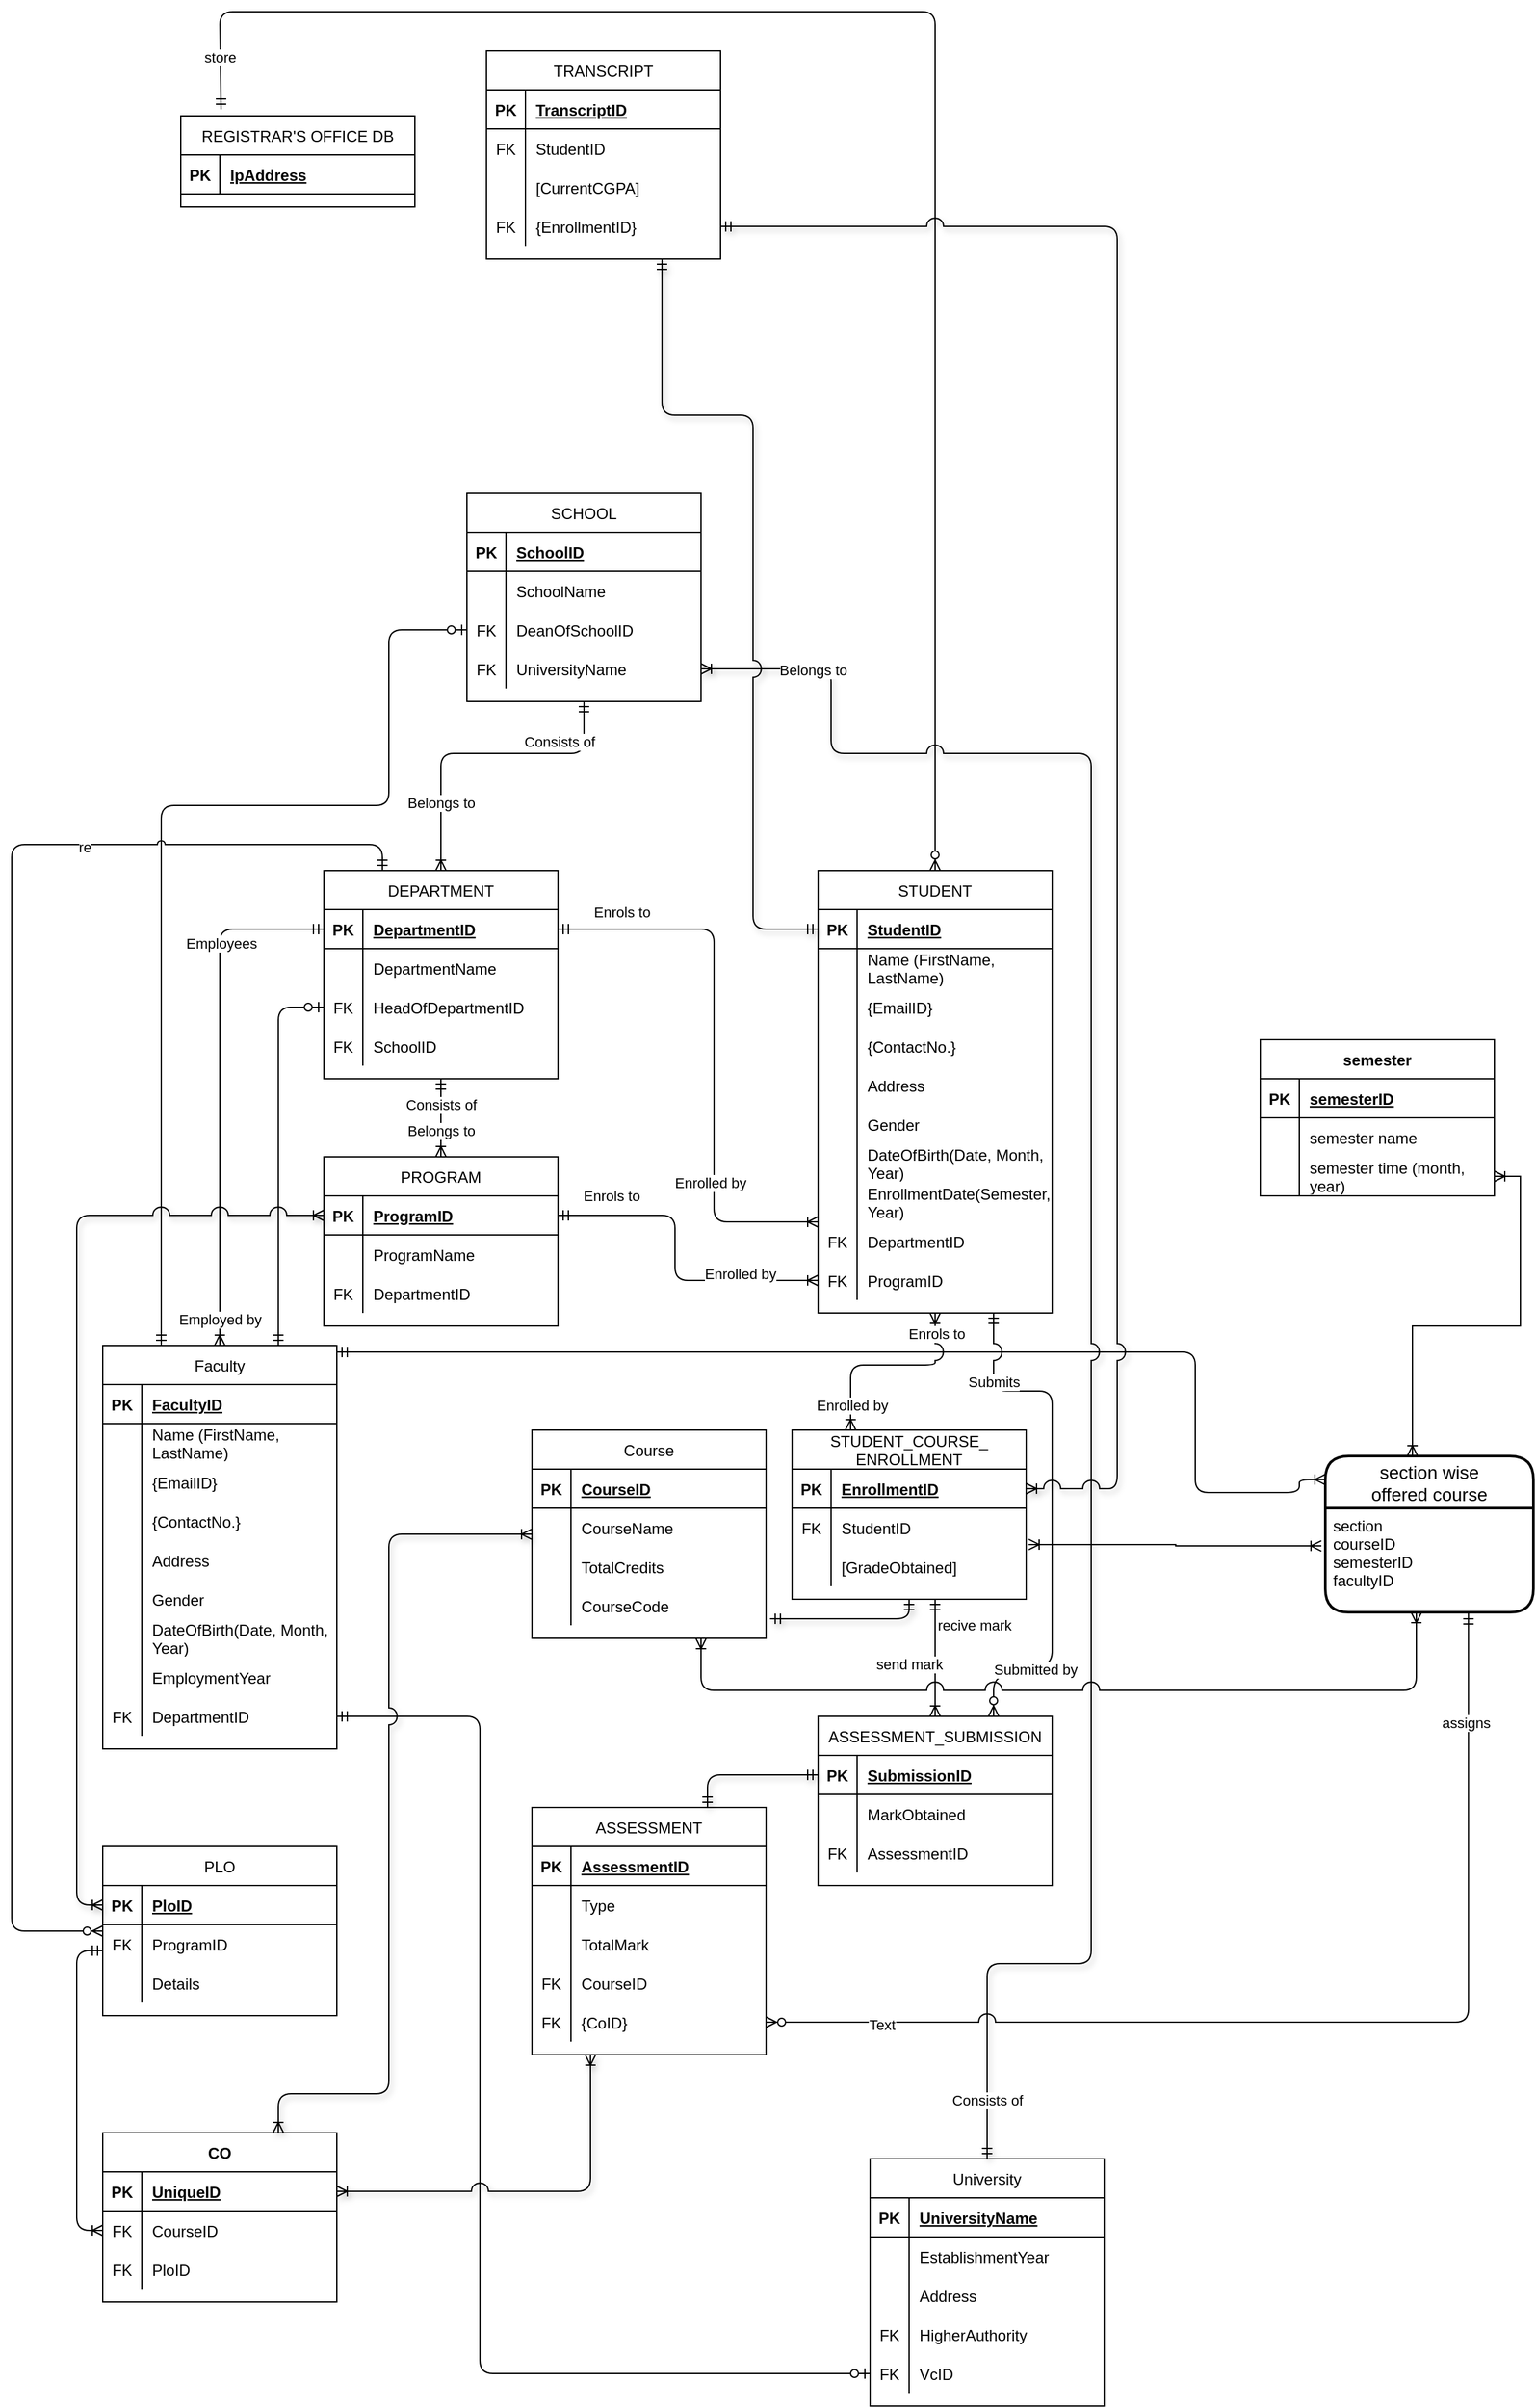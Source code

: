 <mxfile version="14.6.0" type="device"><diagram id="7oHqW9gFJ6sBj0D55hT6" name="Page-1"><mxGraphModel dx="2125" dy="685" grid="1" gridSize="10" guides="1" tooltips="1" connect="1" arrows="1" fold="1" page="1" pageScale="1" pageWidth="827" pageHeight="1169" background="none" math="0" shadow="0"><root><mxCell id="0"/><mxCell id="1" parent="0"/><mxCell id="Z3HyHUTp7R3DDxi7oQnC-21" value="REGISTRAR'S OFFICE DB" style="shape=table;startSize=30;container=1;collapsible=1;childLayout=tableLayout;fixedRows=1;rowLines=0;fontStyle=0;align=center;resizeLast=1;" parent="1" vertex="1"><mxGeometry x="100" y="90" width="180" height="70" as="geometry"/></mxCell><mxCell id="Z3HyHUTp7R3DDxi7oQnC-22" value="" style="shape=partialRectangle;collapsible=0;dropTarget=0;pointerEvents=0;fillColor=none;top=0;left=0;bottom=1;right=0;points=[[0,0.5],[1,0.5]];portConstraint=eastwest;" parent="Z3HyHUTp7R3DDxi7oQnC-21" vertex="1"><mxGeometry y="30" width="180" height="30" as="geometry"/></mxCell><mxCell id="Z3HyHUTp7R3DDxi7oQnC-23" value="PK" style="shape=partialRectangle;connectable=0;fillColor=none;top=0;left=0;bottom=0;right=0;fontStyle=1;overflow=hidden;" parent="Z3HyHUTp7R3DDxi7oQnC-22" vertex="1"><mxGeometry width="30" height="30" as="geometry"/></mxCell><mxCell id="Z3HyHUTp7R3DDxi7oQnC-24" value="IpAddress" style="shape=partialRectangle;connectable=0;fillColor=none;top=0;left=0;bottom=0;right=0;align=left;spacingLeft=6;fontStyle=5;overflow=hidden;" parent="Z3HyHUTp7R3DDxi7oQnC-22" vertex="1"><mxGeometry x="30" width="150" height="30" as="geometry"/></mxCell><mxCell id="hX1yjJsRZs6Vy6nzYxiX-43" style="edgeStyle=orthogonalEdgeStyle;rounded=1;jumpStyle=arc;jumpSize=13;orthogonalLoop=1;jettySize=auto;html=1;startArrow=ERzeroToMany;startFill=1;endArrow=ERmandOne;endFill=0;entryX=0.172;entryY=-0.071;entryDx=0;entryDy=0;entryPerimeter=0;" edge="1" parent="1" source="Z3HyHUTp7R3DDxi7oQnC-103" target="Z3HyHUTp7R3DDxi7oQnC-21"><mxGeometry relative="1" as="geometry"><Array as="points"><mxPoint x="680" y="10"/><mxPoint x="130" y="10"/><mxPoint x="130" y="35"/></Array></mxGeometry></mxCell><mxCell id="hX1yjJsRZs6Vy6nzYxiX-44" value="store" style="edgeLabel;html=1;align=center;verticalAlign=middle;resizable=0;points=[];" vertex="1" connectable="0" parent="hX1yjJsRZs6Vy6nzYxiX-43"><mxGeometry x="0.938" y="-1" relative="1" as="geometry"><mxPoint as="offset"/></mxGeometry></mxCell><mxCell id="Z3HyHUTp7R3DDxi7oQnC-103" value="STUDENT" style="shape=table;startSize=30;container=1;collapsible=1;childLayout=tableLayout;fixedRows=1;rowLines=0;fontStyle=0;align=center;resizeLast=1;" parent="1" vertex="1"><mxGeometry x="590" y="670" width="180" height="340" as="geometry"/></mxCell><mxCell id="Z3HyHUTp7R3DDxi7oQnC-104" value="" style="shape=partialRectangle;collapsible=0;dropTarget=0;pointerEvents=0;fillColor=none;top=0;left=0;bottom=1;right=0;points=[[0,0.5],[1,0.5]];portConstraint=eastwest;" parent="Z3HyHUTp7R3DDxi7oQnC-103" vertex="1"><mxGeometry y="30" width="180" height="30" as="geometry"/></mxCell><mxCell id="Z3HyHUTp7R3DDxi7oQnC-105" value="PK" style="shape=partialRectangle;connectable=0;fillColor=none;top=0;left=0;bottom=0;right=0;fontStyle=1;overflow=hidden;" parent="Z3HyHUTp7R3DDxi7oQnC-104" vertex="1"><mxGeometry width="30" height="30" as="geometry"/></mxCell><mxCell id="Z3HyHUTp7R3DDxi7oQnC-106" value="StudentID" style="shape=partialRectangle;connectable=0;fillColor=none;top=0;left=0;bottom=0;right=0;align=left;spacingLeft=6;fontStyle=5;overflow=hidden;" parent="Z3HyHUTp7R3DDxi7oQnC-104" vertex="1"><mxGeometry x="30" width="150" height="30" as="geometry"/></mxCell><mxCell id="Z3HyHUTp7R3DDxi7oQnC-107" value="" style="shape=partialRectangle;collapsible=0;dropTarget=0;pointerEvents=0;fillColor=none;top=0;left=0;bottom=0;right=0;points=[[0,0.5],[1,0.5]];portConstraint=eastwest;" parent="Z3HyHUTp7R3DDxi7oQnC-103" vertex="1"><mxGeometry y="60" width="180" height="30" as="geometry"/></mxCell><mxCell id="Z3HyHUTp7R3DDxi7oQnC-108" value="" style="shape=partialRectangle;connectable=0;fillColor=none;top=0;left=0;bottom=0;right=0;editable=1;overflow=hidden;" parent="Z3HyHUTp7R3DDxi7oQnC-107" vertex="1"><mxGeometry width="30" height="30" as="geometry"/></mxCell><mxCell id="Z3HyHUTp7R3DDxi7oQnC-109" value="Name (FirstName,&#xA;LastName)" style="shape=partialRectangle;connectable=0;fillColor=none;top=0;left=0;bottom=0;right=0;align=left;spacingLeft=6;overflow=hidden;" parent="Z3HyHUTp7R3DDxi7oQnC-107" vertex="1"><mxGeometry x="30" width="150" height="30" as="geometry"/></mxCell><mxCell id="Z3HyHUTp7R3DDxi7oQnC-110" value="" style="shape=partialRectangle;collapsible=0;dropTarget=0;pointerEvents=0;fillColor=none;top=0;left=0;bottom=0;right=0;points=[[0,0.5],[1,0.5]];portConstraint=eastwest;" parent="Z3HyHUTp7R3DDxi7oQnC-103" vertex="1"><mxGeometry y="90" width="180" height="30" as="geometry"/></mxCell><mxCell id="Z3HyHUTp7R3DDxi7oQnC-111" value="" style="shape=partialRectangle;connectable=0;fillColor=none;top=0;left=0;bottom=0;right=0;editable=1;overflow=hidden;" parent="Z3HyHUTp7R3DDxi7oQnC-110" vertex="1"><mxGeometry width="30" height="30" as="geometry"/></mxCell><mxCell id="Z3HyHUTp7R3DDxi7oQnC-112" value="{EmailID}" style="shape=partialRectangle;connectable=0;fillColor=none;top=0;left=0;bottom=0;right=0;align=left;spacingLeft=6;overflow=hidden;" parent="Z3HyHUTp7R3DDxi7oQnC-110" vertex="1"><mxGeometry x="30" width="150" height="30" as="geometry"/></mxCell><mxCell id="Z3HyHUTp7R3DDxi7oQnC-113" value="" style="shape=partialRectangle;collapsible=0;dropTarget=0;pointerEvents=0;fillColor=none;top=0;left=0;bottom=0;right=0;points=[[0,0.5],[1,0.5]];portConstraint=eastwest;" parent="Z3HyHUTp7R3DDxi7oQnC-103" vertex="1"><mxGeometry y="120" width="180" height="30" as="geometry"/></mxCell><mxCell id="Z3HyHUTp7R3DDxi7oQnC-114" value="" style="shape=partialRectangle;connectable=0;fillColor=none;top=0;left=0;bottom=0;right=0;editable=1;overflow=hidden;" parent="Z3HyHUTp7R3DDxi7oQnC-113" vertex="1"><mxGeometry width="30" height="30" as="geometry"/></mxCell><mxCell id="Z3HyHUTp7R3DDxi7oQnC-115" value="{ContactNo.}" style="shape=partialRectangle;connectable=0;fillColor=none;top=0;left=0;bottom=0;right=0;align=left;spacingLeft=6;overflow=hidden;" parent="Z3HyHUTp7R3DDxi7oQnC-113" vertex="1"><mxGeometry x="30" width="150" height="30" as="geometry"/></mxCell><mxCell id="Z3HyHUTp7R3DDxi7oQnC-116" value="" style="shape=partialRectangle;collapsible=0;dropTarget=0;pointerEvents=0;fillColor=none;top=0;left=0;bottom=0;right=0;points=[[0,0.5],[1,0.5]];portConstraint=eastwest;" parent="Z3HyHUTp7R3DDxi7oQnC-103" vertex="1"><mxGeometry y="150" width="180" height="30" as="geometry"/></mxCell><mxCell id="Z3HyHUTp7R3DDxi7oQnC-117" value="" style="shape=partialRectangle;connectable=0;fillColor=none;top=0;left=0;bottom=0;right=0;editable=1;overflow=hidden;" parent="Z3HyHUTp7R3DDxi7oQnC-116" vertex="1"><mxGeometry width="30" height="30" as="geometry"/></mxCell><mxCell id="Z3HyHUTp7R3DDxi7oQnC-118" value="Address" style="shape=partialRectangle;connectable=0;fillColor=none;top=0;left=0;bottom=0;right=0;align=left;spacingLeft=6;overflow=hidden;" parent="Z3HyHUTp7R3DDxi7oQnC-116" vertex="1"><mxGeometry x="30" width="150" height="30" as="geometry"/></mxCell><mxCell id="Z3HyHUTp7R3DDxi7oQnC-119" value="" style="shape=partialRectangle;collapsible=0;dropTarget=0;pointerEvents=0;fillColor=none;top=0;left=0;bottom=0;right=0;points=[[0,0.5],[1,0.5]];portConstraint=eastwest;" parent="Z3HyHUTp7R3DDxi7oQnC-103" vertex="1"><mxGeometry y="180" width="180" height="30" as="geometry"/></mxCell><mxCell id="Z3HyHUTp7R3DDxi7oQnC-120" value="" style="shape=partialRectangle;connectable=0;fillColor=none;top=0;left=0;bottom=0;right=0;editable=1;overflow=hidden;" parent="Z3HyHUTp7R3DDxi7oQnC-119" vertex="1"><mxGeometry width="30" height="30" as="geometry"/></mxCell><mxCell id="Z3HyHUTp7R3DDxi7oQnC-121" value="Gender" style="shape=partialRectangle;connectable=0;fillColor=none;top=0;left=0;bottom=0;right=0;align=left;spacingLeft=6;overflow=hidden;" parent="Z3HyHUTp7R3DDxi7oQnC-119" vertex="1"><mxGeometry x="30" width="150" height="30" as="geometry"/></mxCell><mxCell id="Z3HyHUTp7R3DDxi7oQnC-122" value="" style="shape=partialRectangle;collapsible=0;dropTarget=0;pointerEvents=0;fillColor=none;top=0;left=0;bottom=0;right=0;points=[[0,0.5],[1,0.5]];portConstraint=eastwest;" parent="Z3HyHUTp7R3DDxi7oQnC-103" vertex="1"><mxGeometry y="210" width="180" height="30" as="geometry"/></mxCell><mxCell id="Z3HyHUTp7R3DDxi7oQnC-123" value="" style="shape=partialRectangle;connectable=0;fillColor=none;top=0;left=0;bottom=0;right=0;editable=1;overflow=hidden;" parent="Z3HyHUTp7R3DDxi7oQnC-122" vertex="1"><mxGeometry width="30" height="30" as="geometry"/></mxCell><mxCell id="Z3HyHUTp7R3DDxi7oQnC-124" value="DateOfBirth(Date, Month,&#xA;Year)" style="shape=partialRectangle;connectable=0;fillColor=none;top=0;left=0;bottom=0;right=0;align=left;spacingLeft=6;overflow=hidden;" parent="Z3HyHUTp7R3DDxi7oQnC-122" vertex="1"><mxGeometry x="30" width="150" height="30" as="geometry"/></mxCell><mxCell id="Z3HyHUTp7R3DDxi7oQnC-137" value="" style="shape=partialRectangle;collapsible=0;dropTarget=0;pointerEvents=0;fillColor=none;top=0;left=0;bottom=0;right=0;points=[[0,0.5],[1,0.5]];portConstraint=eastwest;" parent="Z3HyHUTp7R3DDxi7oQnC-103" vertex="1"><mxGeometry y="240" width="180" height="30" as="geometry"/></mxCell><mxCell id="Z3HyHUTp7R3DDxi7oQnC-138" value="" style="shape=partialRectangle;connectable=0;fillColor=none;top=0;left=0;bottom=0;right=0;editable=1;overflow=hidden;" parent="Z3HyHUTp7R3DDxi7oQnC-137" vertex="1"><mxGeometry width="30" height="30" as="geometry"/></mxCell><mxCell id="Z3HyHUTp7R3DDxi7oQnC-139" value="EnrollmentDate(Semester,&#xA;Year)" style="shape=partialRectangle;connectable=0;fillColor=none;top=0;left=0;bottom=0;right=0;align=left;spacingLeft=6;overflow=hidden;" parent="Z3HyHUTp7R3DDxi7oQnC-137" vertex="1"><mxGeometry x="30" width="150" height="30" as="geometry"/></mxCell><mxCell id="Z3HyHUTp7R3DDxi7oQnC-125" value="" style="shape=partialRectangle;collapsible=0;dropTarget=0;pointerEvents=0;fillColor=none;top=0;left=0;bottom=0;right=0;points=[[0,0.5],[1,0.5]];portConstraint=eastwest;" parent="Z3HyHUTp7R3DDxi7oQnC-103" vertex="1"><mxGeometry y="270" width="180" height="30" as="geometry"/></mxCell><mxCell id="Z3HyHUTp7R3DDxi7oQnC-126" value="FK" style="shape=partialRectangle;connectable=0;fillColor=none;top=0;left=0;bottom=0;right=0;fontStyle=0;overflow=hidden;" parent="Z3HyHUTp7R3DDxi7oQnC-125" vertex="1"><mxGeometry width="30" height="30" as="geometry"/></mxCell><mxCell id="Z3HyHUTp7R3DDxi7oQnC-127" value="DepartmentID" style="shape=partialRectangle;connectable=0;fillColor=none;top=0;left=0;bottom=0;right=0;align=left;spacingLeft=6;fontStyle=0;overflow=hidden;" parent="Z3HyHUTp7R3DDxi7oQnC-125" vertex="1"><mxGeometry x="30" width="150" height="30" as="geometry"/></mxCell><mxCell id="Z3HyHUTp7R3DDxi7oQnC-128" value="" style="shape=partialRectangle;collapsible=0;dropTarget=0;pointerEvents=0;fillColor=none;top=0;left=0;bottom=0;right=0;points=[[0,0.5],[1,0.5]];portConstraint=eastwest;" parent="Z3HyHUTp7R3DDxi7oQnC-103" vertex="1"><mxGeometry y="300" width="180" height="30" as="geometry"/></mxCell><mxCell id="Z3HyHUTp7R3DDxi7oQnC-129" value="FK" style="shape=partialRectangle;connectable=0;fillColor=none;top=0;left=0;bottom=0;right=0;fontStyle=0;overflow=hidden;" parent="Z3HyHUTp7R3DDxi7oQnC-128" vertex="1"><mxGeometry width="30" height="30" as="geometry"/></mxCell><mxCell id="Z3HyHUTp7R3DDxi7oQnC-130" value="ProgramID" style="shape=partialRectangle;connectable=0;fillColor=none;top=0;left=0;bottom=0;right=0;align=left;spacingLeft=6;fontStyle=0;overflow=hidden;" parent="Z3HyHUTp7R3DDxi7oQnC-128" vertex="1"><mxGeometry x="30" width="150" height="30" as="geometry"/></mxCell><mxCell id="Z3HyHUTp7R3DDxi7oQnC-140" value="DEPARTMENT" style="shape=table;startSize=30;container=1;collapsible=1;childLayout=tableLayout;fixedRows=1;rowLines=0;fontStyle=0;align=center;resizeLast=1;" parent="1" vertex="1"><mxGeometry x="210" y="670" width="180" height="160" as="geometry"/></mxCell><mxCell id="Z3HyHUTp7R3DDxi7oQnC-141" value="" style="shape=partialRectangle;collapsible=0;dropTarget=0;pointerEvents=0;fillColor=none;top=0;left=0;bottom=1;right=0;points=[[0,0.5],[1,0.5]];portConstraint=eastwest;" parent="Z3HyHUTp7R3DDxi7oQnC-140" vertex="1"><mxGeometry y="30" width="180" height="30" as="geometry"/></mxCell><mxCell id="Z3HyHUTp7R3DDxi7oQnC-142" value="PK" style="shape=partialRectangle;connectable=0;fillColor=none;top=0;left=0;bottom=0;right=0;fontStyle=1;overflow=hidden;" parent="Z3HyHUTp7R3DDxi7oQnC-141" vertex="1"><mxGeometry width="30" height="30" as="geometry"/></mxCell><mxCell id="Z3HyHUTp7R3DDxi7oQnC-143" value="DepartmentID" style="shape=partialRectangle;connectable=0;fillColor=none;top=0;left=0;bottom=0;right=0;align=left;spacingLeft=6;fontStyle=5;overflow=hidden;" parent="Z3HyHUTp7R3DDxi7oQnC-141" vertex="1"><mxGeometry x="30" width="150" height="30" as="geometry"/></mxCell><mxCell id="Z3HyHUTp7R3DDxi7oQnC-144" value="" style="shape=partialRectangle;collapsible=0;dropTarget=0;pointerEvents=0;fillColor=none;top=0;left=0;bottom=0;right=0;points=[[0,0.5],[1,0.5]];portConstraint=eastwest;" parent="Z3HyHUTp7R3DDxi7oQnC-140" vertex="1"><mxGeometry y="60" width="180" height="30" as="geometry"/></mxCell><mxCell id="Z3HyHUTp7R3DDxi7oQnC-145" value="" style="shape=partialRectangle;connectable=0;fillColor=none;top=0;left=0;bottom=0;right=0;editable=1;overflow=hidden;" parent="Z3HyHUTp7R3DDxi7oQnC-144" vertex="1"><mxGeometry width="30" height="30" as="geometry"/></mxCell><mxCell id="Z3HyHUTp7R3DDxi7oQnC-146" value="DepartmentName" style="shape=partialRectangle;connectable=0;fillColor=none;top=0;left=0;bottom=0;right=0;align=left;spacingLeft=6;overflow=hidden;" parent="Z3HyHUTp7R3DDxi7oQnC-144" vertex="1"><mxGeometry x="30" width="150" height="30" as="geometry"/></mxCell><mxCell id="Z3HyHUTp7R3DDxi7oQnC-153" value="" style="shape=partialRectangle;collapsible=0;dropTarget=0;pointerEvents=0;fillColor=none;top=0;left=0;bottom=0;right=0;points=[[0,0.5],[1,0.5]];portConstraint=eastwest;" parent="Z3HyHUTp7R3DDxi7oQnC-140" vertex="1"><mxGeometry y="90" width="180" height="30" as="geometry"/></mxCell><mxCell id="Z3HyHUTp7R3DDxi7oQnC-154" value="FK" style="shape=partialRectangle;connectable=0;fillColor=none;top=0;left=0;bottom=0;right=0;fontStyle=0;overflow=hidden;" parent="Z3HyHUTp7R3DDxi7oQnC-153" vertex="1"><mxGeometry width="30" height="30" as="geometry"/></mxCell><mxCell id="Z3HyHUTp7R3DDxi7oQnC-155" value="HeadOfDepartmentID" style="shape=partialRectangle;connectable=0;fillColor=none;top=0;left=0;bottom=0;right=0;align=left;spacingLeft=6;fontStyle=0;overflow=hidden;" parent="Z3HyHUTp7R3DDxi7oQnC-153" vertex="1"><mxGeometry x="30" width="150" height="30" as="geometry"/></mxCell><mxCell id="Z3HyHUTp7R3DDxi7oQnC-156" value="" style="shape=partialRectangle;collapsible=0;dropTarget=0;pointerEvents=0;fillColor=none;top=0;left=0;bottom=0;right=0;points=[[0,0.5],[1,0.5]];portConstraint=eastwest;" parent="Z3HyHUTp7R3DDxi7oQnC-140" vertex="1"><mxGeometry y="120" width="180" height="30" as="geometry"/></mxCell><mxCell id="Z3HyHUTp7R3DDxi7oQnC-157" value="FK" style="shape=partialRectangle;connectable=0;fillColor=none;top=0;left=0;bottom=0;right=0;fontStyle=0;overflow=hidden;" parent="Z3HyHUTp7R3DDxi7oQnC-156" vertex="1"><mxGeometry width="30" height="30" as="geometry"/></mxCell><mxCell id="Z3HyHUTp7R3DDxi7oQnC-158" value="SchoolID" style="shape=partialRectangle;connectable=0;fillColor=none;top=0;left=0;bottom=0;right=0;align=left;spacingLeft=6;fontStyle=0;overflow=hidden;" parent="Z3HyHUTp7R3DDxi7oQnC-156" vertex="1"><mxGeometry x="30" width="150" height="30" as="geometry"/></mxCell><mxCell id="Z3HyHUTp7R3DDxi7oQnC-159" value="SCHOOL" style="shape=table;startSize=30;container=1;collapsible=1;childLayout=tableLayout;fixedRows=1;rowLines=0;fontStyle=0;align=center;resizeLast=1;" parent="1" vertex="1"><mxGeometry x="320" y="380" width="180" height="160" as="geometry"/></mxCell><mxCell id="Z3HyHUTp7R3DDxi7oQnC-160" value="" style="shape=partialRectangle;collapsible=0;dropTarget=0;pointerEvents=0;fillColor=none;top=0;left=0;bottom=1;right=0;points=[[0,0.5],[1,0.5]];portConstraint=eastwest;" parent="Z3HyHUTp7R3DDxi7oQnC-159" vertex="1"><mxGeometry y="30" width="180" height="30" as="geometry"/></mxCell><mxCell id="Z3HyHUTp7R3DDxi7oQnC-161" value="PK" style="shape=partialRectangle;connectable=0;fillColor=none;top=0;left=0;bottom=0;right=0;fontStyle=1;overflow=hidden;" parent="Z3HyHUTp7R3DDxi7oQnC-160" vertex="1"><mxGeometry width="30" height="30" as="geometry"/></mxCell><mxCell id="Z3HyHUTp7R3DDxi7oQnC-162" value="SchoolID" style="shape=partialRectangle;connectable=0;fillColor=none;top=0;left=0;bottom=0;right=0;align=left;spacingLeft=6;fontStyle=5;overflow=hidden;" parent="Z3HyHUTp7R3DDxi7oQnC-160" vertex="1"><mxGeometry x="30" width="150" height="30" as="geometry"/></mxCell><mxCell id="Z3HyHUTp7R3DDxi7oQnC-163" value="" style="shape=partialRectangle;collapsible=0;dropTarget=0;pointerEvents=0;fillColor=none;top=0;left=0;bottom=0;right=0;points=[[0,0.5],[1,0.5]];portConstraint=eastwest;" parent="Z3HyHUTp7R3DDxi7oQnC-159" vertex="1"><mxGeometry y="60" width="180" height="30" as="geometry"/></mxCell><mxCell id="Z3HyHUTp7R3DDxi7oQnC-164" value="" style="shape=partialRectangle;connectable=0;fillColor=none;top=0;left=0;bottom=0;right=0;editable=1;overflow=hidden;" parent="Z3HyHUTp7R3DDxi7oQnC-163" vertex="1"><mxGeometry width="30" height="30" as="geometry"/></mxCell><mxCell id="Z3HyHUTp7R3DDxi7oQnC-165" value="SchoolName" style="shape=partialRectangle;connectable=0;fillColor=none;top=0;left=0;bottom=0;right=0;align=left;spacingLeft=6;overflow=hidden;" parent="Z3HyHUTp7R3DDxi7oQnC-163" vertex="1"><mxGeometry x="30" width="150" height="30" as="geometry"/></mxCell><mxCell id="Z3HyHUTp7R3DDxi7oQnC-166" value="" style="shape=partialRectangle;collapsible=0;dropTarget=0;pointerEvents=0;fillColor=none;top=0;left=0;bottom=0;right=0;points=[[0,0.5],[1,0.5]];portConstraint=eastwest;" parent="Z3HyHUTp7R3DDxi7oQnC-159" vertex="1"><mxGeometry y="90" width="180" height="30" as="geometry"/></mxCell><mxCell id="Z3HyHUTp7R3DDxi7oQnC-167" value="FK" style="shape=partialRectangle;connectable=0;fillColor=none;top=0;left=0;bottom=0;right=0;fontStyle=0;overflow=hidden;" parent="Z3HyHUTp7R3DDxi7oQnC-166" vertex="1"><mxGeometry width="30" height="30" as="geometry"/></mxCell><mxCell id="Z3HyHUTp7R3DDxi7oQnC-168" value="DeanOfSchoolID" style="shape=partialRectangle;connectable=0;fillColor=none;top=0;left=0;bottom=0;right=0;align=left;spacingLeft=6;fontStyle=0;overflow=hidden;" parent="Z3HyHUTp7R3DDxi7oQnC-166" vertex="1"><mxGeometry x="30" width="150" height="30" as="geometry"/></mxCell><mxCell id="Z3HyHUTp7R3DDxi7oQnC-269" value="" style="shape=partialRectangle;collapsible=0;dropTarget=0;pointerEvents=0;fillColor=none;top=0;left=0;bottom=0;right=0;points=[[0,0.5],[1,0.5]];portConstraint=eastwest;" parent="Z3HyHUTp7R3DDxi7oQnC-159" vertex="1"><mxGeometry y="120" width="180" height="30" as="geometry"/></mxCell><mxCell id="Z3HyHUTp7R3DDxi7oQnC-270" value="FK" style="shape=partialRectangle;connectable=0;fillColor=none;top=0;left=0;bottom=0;right=0;editable=1;overflow=hidden;" parent="Z3HyHUTp7R3DDxi7oQnC-269" vertex="1"><mxGeometry width="30" height="30" as="geometry"/></mxCell><mxCell id="Z3HyHUTp7R3DDxi7oQnC-271" value="UniversityName" style="shape=partialRectangle;connectable=0;fillColor=none;top=0;left=0;bottom=0;right=0;align=left;spacingLeft=6;overflow=hidden;" parent="Z3HyHUTp7R3DDxi7oQnC-269" vertex="1"><mxGeometry x="30" width="150" height="30" as="geometry"/></mxCell><mxCell id="Z3HyHUTp7R3DDxi7oQnC-182" value="" style="endArrow=ERmandOne;html=1;entryX=0.5;entryY=1;entryDx=0;entryDy=0;endFill=0;startArrow=ERoneToMany;startFill=0;exitX=0.5;exitY=0;exitDx=0;exitDy=0;" parent="1" source="Z3HyHUTp7R3DDxi7oQnC-140" target="Z3HyHUTp7R3DDxi7oQnC-159" edge="1"><mxGeometry width="50" height="50" relative="1" as="geometry"><mxPoint x="810" y="630" as="sourcePoint"/><mxPoint x="640" y="640" as="targetPoint"/><Array as="points"><mxPoint x="300" y="580"/><mxPoint x="410" y="580"/></Array></mxGeometry></mxCell><mxCell id="Z3HyHUTp7R3DDxi7oQnC-183" value="Belongs to" style="edgeLabel;html=1;align=center;verticalAlign=middle;resizable=0;points=[];" parent="Z3HyHUTp7R3DDxi7oQnC-182" vertex="1" connectable="0"><mxGeometry x="-0.665" y="1" relative="1" as="geometry"><mxPoint x="1" y="-12.0" as="offset"/></mxGeometry></mxCell><mxCell id="Z3HyHUTp7R3DDxi7oQnC-184" value="Consists of" style="edgeLabel;html=1;align=center;verticalAlign=middle;resizable=0;points=[];" parent="Z3HyHUTp7R3DDxi7oQnC-182" vertex="1" connectable="0"><mxGeometry x="0.497" y="1" relative="1" as="geometry"><mxPoint x="1" y="-8" as="offset"/></mxGeometry></mxCell><mxCell id="Z3HyHUTp7R3DDxi7oQnC-185" value="" style="endArrow=ERmandOne;html=1;entryX=1;entryY=0.5;entryDx=0;entryDy=0;endFill=0;startArrow=ERoneToMany;startFill=0;" parent="1" target="Z3HyHUTp7R3DDxi7oQnC-141" edge="1"><mxGeometry width="50" height="50" relative="1" as="geometry"><mxPoint x="590" y="940" as="sourcePoint"/><mxPoint x="580" y="990" as="targetPoint"/><Array as="points"><mxPoint x="510" y="940"/><mxPoint x="510" y="715"/></Array></mxGeometry></mxCell><mxCell id="Z3HyHUTp7R3DDxi7oQnC-186" value="Enrolled by" style="edgeLabel;html=1;align=center;verticalAlign=middle;resizable=0;points=[];" parent="Z3HyHUTp7R3DDxi7oQnC-185" vertex="1" connectable="0"><mxGeometry x="-0.665" y="1" relative="1" as="geometry"><mxPoint x="-12.31" y="-31.19" as="offset"/></mxGeometry></mxCell><mxCell id="Z3HyHUTp7R3DDxi7oQnC-187" value="Enrols to" style="edgeLabel;html=1;align=center;verticalAlign=middle;resizable=0;points=[];" parent="Z3HyHUTp7R3DDxi7oQnC-185" vertex="1" connectable="0"><mxGeometry x="0.497" y="1" relative="1" as="geometry"><mxPoint x="-58.19" y="-14" as="offset"/></mxGeometry></mxCell><mxCell id="hX1yjJsRZs6Vy6nzYxiX-31" style="edgeStyle=orthogonalEdgeStyle;rounded=1;orthogonalLoop=1;jettySize=auto;html=1;startArrow=ERmandOne;startFill=0;endArrow=ERoneToMany;endFill=0;jumpStyle=arc;" edge="1" parent="1" source="Z3HyHUTp7R3DDxi7oQnC-188"><mxGeometry relative="1" as="geometry"><mxPoint x="980" y="1138" as="targetPoint"/><Array as="points"><mxPoint x="880" y="1040"/><mxPoint x="880" y="1148"/><mxPoint x="960" y="1148"/><mxPoint x="960" y="1138"/></Array></mxGeometry></mxCell><mxCell id="Z3HyHUTp7R3DDxi7oQnC-188" value="Faculty" style="shape=table;startSize=30;container=1;collapsible=1;childLayout=tableLayout;fixedRows=1;rowLines=0;fontStyle=0;align=center;resizeLast=1;" parent="1" vertex="1"><mxGeometry x="40" y="1035" width="180" height="310" as="geometry"/></mxCell><mxCell id="Z3HyHUTp7R3DDxi7oQnC-189" value="" style="shape=partialRectangle;collapsible=0;dropTarget=0;pointerEvents=0;fillColor=none;top=0;left=0;bottom=1;right=0;points=[[0,0.5],[1,0.5]];portConstraint=eastwest;" parent="Z3HyHUTp7R3DDxi7oQnC-188" vertex="1"><mxGeometry y="30" width="180" height="30" as="geometry"/></mxCell><mxCell id="Z3HyHUTp7R3DDxi7oQnC-190" value="PK" style="shape=partialRectangle;connectable=0;fillColor=none;top=0;left=0;bottom=0;right=0;fontStyle=1;overflow=hidden;" parent="Z3HyHUTp7R3DDxi7oQnC-189" vertex="1"><mxGeometry width="30" height="30" as="geometry"/></mxCell><mxCell id="Z3HyHUTp7R3DDxi7oQnC-191" value="FacultyID" style="shape=partialRectangle;connectable=0;fillColor=none;top=0;left=0;bottom=0;right=0;align=left;spacingLeft=6;fontStyle=5;overflow=hidden;" parent="Z3HyHUTp7R3DDxi7oQnC-189" vertex="1"><mxGeometry x="30" width="150" height="30" as="geometry"/></mxCell><mxCell id="Z3HyHUTp7R3DDxi7oQnC-192" value="" style="shape=partialRectangle;collapsible=0;dropTarget=0;pointerEvents=0;fillColor=none;top=0;left=0;bottom=0;right=0;points=[[0,0.5],[1,0.5]];portConstraint=eastwest;" parent="Z3HyHUTp7R3DDxi7oQnC-188" vertex="1"><mxGeometry y="60" width="180" height="30" as="geometry"/></mxCell><mxCell id="Z3HyHUTp7R3DDxi7oQnC-193" value="" style="shape=partialRectangle;connectable=0;fillColor=none;top=0;left=0;bottom=0;right=0;editable=1;overflow=hidden;" parent="Z3HyHUTp7R3DDxi7oQnC-192" vertex="1"><mxGeometry width="30" height="30" as="geometry"/></mxCell><mxCell id="Z3HyHUTp7R3DDxi7oQnC-194" value="Name (FirstName,&#xA;LastName)" style="shape=partialRectangle;connectable=0;fillColor=none;top=0;left=0;bottom=0;right=0;align=left;spacingLeft=6;overflow=hidden;" parent="Z3HyHUTp7R3DDxi7oQnC-192" vertex="1"><mxGeometry x="30" width="150" height="30" as="geometry"/></mxCell><mxCell id="Z3HyHUTp7R3DDxi7oQnC-195" value="" style="shape=partialRectangle;collapsible=0;dropTarget=0;pointerEvents=0;fillColor=none;top=0;left=0;bottom=0;right=0;points=[[0,0.5],[1,0.5]];portConstraint=eastwest;" parent="Z3HyHUTp7R3DDxi7oQnC-188" vertex="1"><mxGeometry y="90" width="180" height="30" as="geometry"/></mxCell><mxCell id="Z3HyHUTp7R3DDxi7oQnC-196" value="" style="shape=partialRectangle;connectable=0;fillColor=none;top=0;left=0;bottom=0;right=0;editable=1;overflow=hidden;" parent="Z3HyHUTp7R3DDxi7oQnC-195" vertex="1"><mxGeometry width="30" height="30" as="geometry"/></mxCell><mxCell id="Z3HyHUTp7R3DDxi7oQnC-197" value="{EmailID}" style="shape=partialRectangle;connectable=0;fillColor=none;top=0;left=0;bottom=0;right=0;align=left;spacingLeft=6;overflow=hidden;" parent="Z3HyHUTp7R3DDxi7oQnC-195" vertex="1"><mxGeometry x="30" width="150" height="30" as="geometry"/></mxCell><mxCell id="Z3HyHUTp7R3DDxi7oQnC-198" value="" style="shape=partialRectangle;collapsible=0;dropTarget=0;pointerEvents=0;fillColor=none;top=0;left=0;bottom=0;right=0;points=[[0,0.5],[1,0.5]];portConstraint=eastwest;" parent="Z3HyHUTp7R3DDxi7oQnC-188" vertex="1"><mxGeometry y="120" width="180" height="30" as="geometry"/></mxCell><mxCell id="Z3HyHUTp7R3DDxi7oQnC-199" value="" style="shape=partialRectangle;connectable=0;fillColor=none;top=0;left=0;bottom=0;right=0;editable=1;overflow=hidden;" parent="Z3HyHUTp7R3DDxi7oQnC-198" vertex="1"><mxGeometry width="30" height="30" as="geometry"/></mxCell><mxCell id="Z3HyHUTp7R3DDxi7oQnC-200" value="{ContactNo.}" style="shape=partialRectangle;connectable=0;fillColor=none;top=0;left=0;bottom=0;right=0;align=left;spacingLeft=6;overflow=hidden;" parent="Z3HyHUTp7R3DDxi7oQnC-198" vertex="1"><mxGeometry x="30" width="150" height="30" as="geometry"/></mxCell><mxCell id="Z3HyHUTp7R3DDxi7oQnC-201" value="" style="shape=partialRectangle;collapsible=0;dropTarget=0;pointerEvents=0;fillColor=none;top=0;left=0;bottom=0;right=0;points=[[0,0.5],[1,0.5]];portConstraint=eastwest;" parent="Z3HyHUTp7R3DDxi7oQnC-188" vertex="1"><mxGeometry y="150" width="180" height="30" as="geometry"/></mxCell><mxCell id="Z3HyHUTp7R3DDxi7oQnC-202" value="" style="shape=partialRectangle;connectable=0;fillColor=none;top=0;left=0;bottom=0;right=0;editable=1;overflow=hidden;" parent="Z3HyHUTp7R3DDxi7oQnC-201" vertex="1"><mxGeometry width="30" height="30" as="geometry"/></mxCell><mxCell id="Z3HyHUTp7R3DDxi7oQnC-203" value="Address" style="shape=partialRectangle;connectable=0;fillColor=none;top=0;left=0;bottom=0;right=0;align=left;spacingLeft=6;overflow=hidden;" parent="Z3HyHUTp7R3DDxi7oQnC-201" vertex="1"><mxGeometry x="30" width="150" height="30" as="geometry"/></mxCell><mxCell id="Z3HyHUTp7R3DDxi7oQnC-204" value="" style="shape=partialRectangle;collapsible=0;dropTarget=0;pointerEvents=0;fillColor=none;top=0;left=0;bottom=0;right=0;points=[[0,0.5],[1,0.5]];portConstraint=eastwest;" parent="Z3HyHUTp7R3DDxi7oQnC-188" vertex="1"><mxGeometry y="180" width="180" height="30" as="geometry"/></mxCell><mxCell id="Z3HyHUTp7R3DDxi7oQnC-205" value="" style="shape=partialRectangle;connectable=0;fillColor=none;top=0;left=0;bottom=0;right=0;editable=1;overflow=hidden;" parent="Z3HyHUTp7R3DDxi7oQnC-204" vertex="1"><mxGeometry width="30" height="30" as="geometry"/></mxCell><mxCell id="Z3HyHUTp7R3DDxi7oQnC-206" value="Gender" style="shape=partialRectangle;connectable=0;fillColor=none;top=0;left=0;bottom=0;right=0;align=left;spacingLeft=6;overflow=hidden;" parent="Z3HyHUTp7R3DDxi7oQnC-204" vertex="1"><mxGeometry x="30" width="150" height="30" as="geometry"/></mxCell><mxCell id="Z3HyHUTp7R3DDxi7oQnC-207" value="" style="shape=partialRectangle;collapsible=0;dropTarget=0;pointerEvents=0;fillColor=none;top=0;left=0;bottom=0;right=0;points=[[0,0.5],[1,0.5]];portConstraint=eastwest;" parent="Z3HyHUTp7R3DDxi7oQnC-188" vertex="1"><mxGeometry y="210" width="180" height="30" as="geometry"/></mxCell><mxCell id="Z3HyHUTp7R3DDxi7oQnC-208" value="" style="shape=partialRectangle;connectable=0;fillColor=none;top=0;left=0;bottom=0;right=0;editable=1;overflow=hidden;" parent="Z3HyHUTp7R3DDxi7oQnC-207" vertex="1"><mxGeometry width="30" height="30" as="geometry"/></mxCell><mxCell id="Z3HyHUTp7R3DDxi7oQnC-209" value="DateOfBirth(Date, Month,&#xA;Year)" style="shape=partialRectangle;connectable=0;fillColor=none;top=0;left=0;bottom=0;right=0;align=left;spacingLeft=6;overflow=hidden;" parent="Z3HyHUTp7R3DDxi7oQnC-207" vertex="1"><mxGeometry x="30" width="150" height="30" as="geometry"/></mxCell><mxCell id="Z3HyHUTp7R3DDxi7oQnC-210" value="" style="shape=partialRectangle;collapsible=0;dropTarget=0;pointerEvents=0;fillColor=none;top=0;left=0;bottom=0;right=0;points=[[0,0.5],[1,0.5]];portConstraint=eastwest;" parent="Z3HyHUTp7R3DDxi7oQnC-188" vertex="1"><mxGeometry y="240" width="180" height="30" as="geometry"/></mxCell><mxCell id="Z3HyHUTp7R3DDxi7oQnC-211" value="" style="shape=partialRectangle;connectable=0;fillColor=none;top=0;left=0;bottom=0;right=0;editable=1;overflow=hidden;" parent="Z3HyHUTp7R3DDxi7oQnC-210" vertex="1"><mxGeometry width="30" height="30" as="geometry"/></mxCell><mxCell id="Z3HyHUTp7R3DDxi7oQnC-212" value="EmploymentYear" style="shape=partialRectangle;connectable=0;fillColor=none;top=0;left=0;bottom=0;right=0;align=left;spacingLeft=6;overflow=hidden;" parent="Z3HyHUTp7R3DDxi7oQnC-210" vertex="1"><mxGeometry x="30" width="150" height="30" as="geometry"/></mxCell><mxCell id="Z3HyHUTp7R3DDxi7oQnC-213" value="" style="shape=partialRectangle;collapsible=0;dropTarget=0;pointerEvents=0;fillColor=none;top=0;left=0;bottom=0;right=0;points=[[0,0.5],[1,0.5]];portConstraint=eastwest;" parent="Z3HyHUTp7R3DDxi7oQnC-188" vertex="1"><mxGeometry y="270" width="180" height="30" as="geometry"/></mxCell><mxCell id="Z3HyHUTp7R3DDxi7oQnC-214" value="FK" style="shape=partialRectangle;connectable=0;fillColor=none;top=0;left=0;bottom=0;right=0;fontStyle=0;overflow=hidden;" parent="Z3HyHUTp7R3DDxi7oQnC-213" vertex="1"><mxGeometry width="30" height="30" as="geometry"/></mxCell><mxCell id="Z3HyHUTp7R3DDxi7oQnC-215" value="DepartmentID" style="shape=partialRectangle;connectable=0;fillColor=none;top=0;left=0;bottom=0;right=0;align=left;spacingLeft=6;fontStyle=0;overflow=hidden;" parent="Z3HyHUTp7R3DDxi7oQnC-213" vertex="1"><mxGeometry x="30" width="150" height="30" as="geometry"/></mxCell><mxCell id="Z3HyHUTp7R3DDxi7oQnC-219" value="PROGRAM" style="shape=table;startSize=30;container=1;collapsible=1;childLayout=tableLayout;fixedRows=1;rowLines=0;fontStyle=0;align=center;resizeLast=1;" parent="1" vertex="1"><mxGeometry x="210" y="890" width="180" height="130" as="geometry"/></mxCell><mxCell id="Z3HyHUTp7R3DDxi7oQnC-220" value="" style="shape=partialRectangle;collapsible=0;dropTarget=0;pointerEvents=0;fillColor=none;top=0;left=0;bottom=1;right=0;points=[[0,0.5],[1,0.5]];portConstraint=eastwest;" parent="Z3HyHUTp7R3DDxi7oQnC-219" vertex="1"><mxGeometry y="30" width="180" height="30" as="geometry"/></mxCell><mxCell id="Z3HyHUTp7R3DDxi7oQnC-221" value="PK" style="shape=partialRectangle;connectable=0;fillColor=none;top=0;left=0;bottom=0;right=0;fontStyle=1;overflow=hidden;" parent="Z3HyHUTp7R3DDxi7oQnC-220" vertex="1"><mxGeometry width="30" height="30" as="geometry"/></mxCell><mxCell id="Z3HyHUTp7R3DDxi7oQnC-222" value="ProgramID" style="shape=partialRectangle;connectable=0;fillColor=none;top=0;left=0;bottom=0;right=0;align=left;spacingLeft=6;fontStyle=5;overflow=hidden;" parent="Z3HyHUTp7R3DDxi7oQnC-220" vertex="1"><mxGeometry x="30" width="150" height="30" as="geometry"/></mxCell><mxCell id="Z3HyHUTp7R3DDxi7oQnC-226" value="" style="shape=partialRectangle;collapsible=0;dropTarget=0;pointerEvents=0;fillColor=none;top=0;left=0;bottom=0;right=0;points=[[0,0.5],[1,0.5]];portConstraint=eastwest;" parent="Z3HyHUTp7R3DDxi7oQnC-219" vertex="1"><mxGeometry y="60" width="180" height="30" as="geometry"/></mxCell><mxCell id="Z3HyHUTp7R3DDxi7oQnC-227" value="" style="shape=partialRectangle;connectable=0;fillColor=none;top=0;left=0;bottom=0;right=0;editable=1;overflow=hidden;" parent="Z3HyHUTp7R3DDxi7oQnC-226" vertex="1"><mxGeometry width="30" height="30" as="geometry"/></mxCell><mxCell id="Z3HyHUTp7R3DDxi7oQnC-228" value="ProgramName" style="shape=partialRectangle;connectable=0;fillColor=none;top=0;left=0;bottom=0;right=0;align=left;spacingLeft=6;overflow=hidden;" parent="Z3HyHUTp7R3DDxi7oQnC-226" vertex="1"><mxGeometry x="30" width="150" height="30" as="geometry"/></mxCell><mxCell id="Z3HyHUTp7R3DDxi7oQnC-232" value="" style="shape=partialRectangle;collapsible=0;dropTarget=0;pointerEvents=0;fillColor=none;top=0;left=0;bottom=0;right=0;points=[[0,0.5],[1,0.5]];portConstraint=eastwest;" parent="Z3HyHUTp7R3DDxi7oQnC-219" vertex="1"><mxGeometry y="90" width="180" height="30" as="geometry"/></mxCell><mxCell id="Z3HyHUTp7R3DDxi7oQnC-233" value="FK" style="shape=partialRectangle;connectable=0;fillColor=none;top=0;left=0;bottom=0;right=0;fontStyle=0;overflow=hidden;" parent="Z3HyHUTp7R3DDxi7oQnC-232" vertex="1"><mxGeometry width="30" height="30" as="geometry"/></mxCell><mxCell id="Z3HyHUTp7R3DDxi7oQnC-234" value="DepartmentID" style="shape=partialRectangle;connectable=0;fillColor=none;top=0;left=0;bottom=0;right=0;align=left;spacingLeft=6;fontStyle=0;overflow=hidden;" parent="Z3HyHUTp7R3DDxi7oQnC-232" vertex="1"><mxGeometry x="30" width="150" height="30" as="geometry"/></mxCell><mxCell id="Z3HyHUTp7R3DDxi7oQnC-235" value="" style="endArrow=ERmandOne;html=1;entryX=1;entryY=0.5;entryDx=0;entryDy=0;endFill=0;startArrow=ERoneToMany;startFill=0;exitX=0;exitY=0.5;exitDx=0;exitDy=0;" parent="1" source="Z3HyHUTp7R3DDxi7oQnC-128" target="Z3HyHUTp7R3DDxi7oQnC-220" edge="1"><mxGeometry width="50" height="50" relative="1" as="geometry"><mxPoint x="510" y="900" as="sourcePoint"/><mxPoint x="590" y="940" as="targetPoint"/><Array as="points"><mxPoint x="480" y="985"/><mxPoint x="480" y="935"/></Array></mxGeometry></mxCell><mxCell id="Z3HyHUTp7R3DDxi7oQnC-236" value="Enrols to" style="edgeLabel;html=1;align=center;verticalAlign=middle;resizable=0;points=[];" parent="Z3HyHUTp7R3DDxi7oQnC-235" vertex="1" connectable="0"><mxGeometry x="0.668" relative="1" as="geometry"><mxPoint x="-1" y="-15" as="offset"/></mxGeometry></mxCell><mxCell id="Z3HyHUTp7R3DDxi7oQnC-237" value="Enrolled by" style="edgeLabel;html=1;align=center;verticalAlign=middle;resizable=0;points=[];" parent="1" vertex="1" connectable="0"><mxGeometry x="529.997" y="980" as="geometry"/></mxCell><mxCell id="Z3HyHUTp7R3DDxi7oQnC-238" value="" style="endArrow=ERmandOne;html=1;entryX=0.5;entryY=1;entryDx=0;entryDy=0;endFill=0;startArrow=ERoneToMany;startFill=0;exitX=0.5;exitY=0;exitDx=0;exitDy=0;" parent="1" source="Z3HyHUTp7R3DDxi7oQnC-219" target="Z3HyHUTp7R3DDxi7oQnC-140" edge="1"><mxGeometry width="50" height="50" relative="1" as="geometry"><mxPoint x="690" y="890" as="sourcePoint"/><mxPoint x="790" y="890" as="targetPoint"/></mxGeometry></mxCell><mxCell id="Z3HyHUTp7R3DDxi7oQnC-239" value="Consists of" style="edgeLabel;html=1;align=center;verticalAlign=middle;resizable=0;points=[];" parent="Z3HyHUTp7R3DDxi7oQnC-238" vertex="1" connectable="0"><mxGeometry x="0.668" relative="1" as="geometry"><mxPoint y="10" as="offset"/></mxGeometry></mxCell><mxCell id="Z3HyHUTp7R3DDxi7oQnC-240" value="Belongs to" style="edgeLabel;html=1;align=center;verticalAlign=middle;resizable=0;points=[];" parent="Z3HyHUTp7R3DDxi7oQnC-238" vertex="1" connectable="0"><mxGeometry x="-0.641" relative="1" as="geometry"><mxPoint y="-9" as="offset"/></mxGeometry></mxCell><mxCell id="Z3HyHUTp7R3DDxi7oQnC-241" value="Course" style="shape=table;startSize=30;container=1;collapsible=1;childLayout=tableLayout;fixedRows=1;rowLines=0;fontStyle=0;align=center;resizeLast=1;" parent="1" vertex="1"><mxGeometry x="370" y="1100" width="180" height="160" as="geometry"/></mxCell><mxCell id="Z3HyHUTp7R3DDxi7oQnC-242" value="" style="shape=partialRectangle;collapsible=0;dropTarget=0;pointerEvents=0;fillColor=none;top=0;left=0;bottom=1;right=0;points=[[0,0.5],[1,0.5]];portConstraint=eastwest;" parent="Z3HyHUTp7R3DDxi7oQnC-241" vertex="1"><mxGeometry y="30" width="180" height="30" as="geometry"/></mxCell><mxCell id="Z3HyHUTp7R3DDxi7oQnC-243" value="PK" style="shape=partialRectangle;connectable=0;fillColor=none;top=0;left=0;bottom=0;right=0;fontStyle=1;overflow=hidden;" parent="Z3HyHUTp7R3DDxi7oQnC-242" vertex="1"><mxGeometry width="30" height="30" as="geometry"/></mxCell><mxCell id="Z3HyHUTp7R3DDxi7oQnC-244" value="CourseID" style="shape=partialRectangle;connectable=0;fillColor=none;top=0;left=0;bottom=0;right=0;align=left;spacingLeft=6;fontStyle=5;overflow=hidden;" parent="Z3HyHUTp7R3DDxi7oQnC-242" vertex="1"><mxGeometry x="30" width="150" height="30" as="geometry"/></mxCell><mxCell id="Z3HyHUTp7R3DDxi7oQnC-245" value="" style="shape=partialRectangle;collapsible=0;dropTarget=0;pointerEvents=0;fillColor=none;top=0;left=0;bottom=0;right=0;points=[[0,0.5],[1,0.5]];portConstraint=eastwest;" parent="Z3HyHUTp7R3DDxi7oQnC-241" vertex="1"><mxGeometry y="60" width="180" height="30" as="geometry"/></mxCell><mxCell id="Z3HyHUTp7R3DDxi7oQnC-246" value="" style="shape=partialRectangle;connectable=0;fillColor=none;top=0;left=0;bottom=0;right=0;editable=1;overflow=hidden;" parent="Z3HyHUTp7R3DDxi7oQnC-245" vertex="1"><mxGeometry width="30" height="30" as="geometry"/></mxCell><mxCell id="Z3HyHUTp7R3DDxi7oQnC-247" value="CourseName" style="shape=partialRectangle;connectable=0;fillColor=none;top=0;left=0;bottom=0;right=0;align=left;spacingLeft=6;overflow=hidden;" parent="Z3HyHUTp7R3DDxi7oQnC-245" vertex="1"><mxGeometry x="30" width="150" height="30" as="geometry"/></mxCell><mxCell id="Z3HyHUTp7R3DDxi7oQnC-266" value="" style="shape=partialRectangle;collapsible=0;dropTarget=0;pointerEvents=0;fillColor=none;top=0;left=0;bottom=0;right=0;points=[[0,0.5],[1,0.5]];portConstraint=eastwest;" parent="Z3HyHUTp7R3DDxi7oQnC-241" vertex="1"><mxGeometry y="90" width="180" height="30" as="geometry"/></mxCell><mxCell id="Z3HyHUTp7R3DDxi7oQnC-267" value="" style="shape=partialRectangle;connectable=0;fillColor=none;top=0;left=0;bottom=0;right=0;editable=1;overflow=hidden;" parent="Z3HyHUTp7R3DDxi7oQnC-266" vertex="1"><mxGeometry width="30" height="30" as="geometry"/></mxCell><mxCell id="Z3HyHUTp7R3DDxi7oQnC-268" value="TotalCredits" style="shape=partialRectangle;connectable=0;fillColor=none;top=0;left=0;bottom=0;right=0;align=left;spacingLeft=6;overflow=hidden;" parent="Z3HyHUTp7R3DDxi7oQnC-266" vertex="1"><mxGeometry x="30" width="150" height="30" as="geometry"/></mxCell><mxCell id="hX1yjJsRZs6Vy6nzYxiX-38" value="" style="shape=partialRectangle;collapsible=0;dropTarget=0;pointerEvents=0;fillColor=none;top=0;left=0;bottom=0;right=0;points=[[0,0.5],[1,0.5]];portConstraint=eastwest;" vertex="1" parent="Z3HyHUTp7R3DDxi7oQnC-241"><mxGeometry y="120" width="180" height="30" as="geometry"/></mxCell><mxCell id="hX1yjJsRZs6Vy6nzYxiX-39" value="" style="shape=partialRectangle;connectable=0;fillColor=none;top=0;left=0;bottom=0;right=0;editable=1;overflow=hidden;" vertex="1" parent="hX1yjJsRZs6Vy6nzYxiX-38"><mxGeometry width="30" height="30" as="geometry"/></mxCell><mxCell id="hX1yjJsRZs6Vy6nzYxiX-40" value="CourseCode" style="shape=partialRectangle;connectable=0;fillColor=none;top=0;left=0;bottom=0;right=0;align=left;spacingLeft=6;overflow=hidden;" vertex="1" parent="hX1yjJsRZs6Vy6nzYxiX-38"><mxGeometry x="30" width="150" height="30" as="geometry"/></mxCell><mxCell id="Z3HyHUTp7R3DDxi7oQnC-254" value="" style="endArrow=ERoneToMany;html=1;entryX=0.5;entryY=1;entryDx=0;entryDy=0;exitX=0.25;exitY=0;exitDx=0;exitDy=0;startArrow=ERoneToMany;startFill=0;endFill=0;jumpStyle=arc;jumpSize=13;" parent="1" source="Z3HyHUTp7R3DDxi7oQnC-430" target="Z3HyHUTp7R3DDxi7oQnC-103" edge="1"><mxGeometry width="50" height="50" relative="1" as="geometry"><mxPoint x="280" y="1240" as="sourcePoint"/><mxPoint x="330" y="1190" as="targetPoint"/><Array as="points"><mxPoint x="615" y="1050"/><mxPoint x="680" y="1050"/></Array></mxGeometry></mxCell><mxCell id="Z3HyHUTp7R3DDxi7oQnC-264" value="Enrols to" style="edgeLabel;html=1;align=center;verticalAlign=middle;resizable=0;points=[];" parent="Z3HyHUTp7R3DDxi7oQnC-254" vertex="1" connectable="0"><mxGeometry x="0.808" y="-1" relative="1" as="geometry"><mxPoint y="1" as="offset"/></mxGeometry></mxCell><mxCell id="Z3HyHUTp7R3DDxi7oQnC-265" value="Enrolled by" style="edgeLabel;html=1;align=center;verticalAlign=middle;resizable=0;points=[];" parent="Z3HyHUTp7R3DDxi7oQnC-254" vertex="1" connectable="0"><mxGeometry x="-0.75" y="-1" relative="1" as="geometry"><mxPoint as="offset"/></mxGeometry></mxCell><mxCell id="Z3HyHUTp7R3DDxi7oQnC-256" value="" style="endArrow=ERmandOne;html=1;entryX=0;entryY=0.5;entryDx=0;entryDy=0;exitX=0.5;exitY=0;exitDx=0;exitDy=0;endFill=0;startArrow=ERoneToMany;startFill=0;" parent="1" source="Z3HyHUTp7R3DDxi7oQnC-188" target="Z3HyHUTp7R3DDxi7oQnC-141" edge="1"><mxGeometry width="50" height="50" relative="1" as="geometry"><mxPoint x="90" y="870" as="sourcePoint"/><mxPoint x="140" y="820" as="targetPoint"/><Array as="points"><mxPoint x="130" y="715"/></Array></mxGeometry></mxCell><mxCell id="Z3HyHUTp7R3DDxi7oQnC-257" value="Employees" style="edgeLabel;html=1;align=center;verticalAlign=middle;resizable=0;points=[];" parent="Z3HyHUTp7R3DDxi7oQnC-256" vertex="1" connectable="0"><mxGeometry x="0.547" y="-1" relative="1" as="geometry"><mxPoint as="offset"/></mxGeometry></mxCell><mxCell id="Z3HyHUTp7R3DDxi7oQnC-258" value="Employed by" style="edgeLabel;html=1;align=center;verticalAlign=middle;resizable=0;points=[];" parent="Z3HyHUTp7R3DDxi7oQnC-256" vertex="1" connectable="0"><mxGeometry x="-0.898" relative="1" as="geometry"><mxPoint as="offset"/></mxGeometry></mxCell><mxCell id="Z3HyHUTp7R3DDxi7oQnC-259" value="" style="endArrow=ERzeroToOne;html=1;entryX=0;entryY=0.5;entryDx=0;entryDy=0;exitX=0.75;exitY=0;exitDx=0;exitDy=0;endFill=1;startArrow=ERmandOne;startFill=0;" parent="1" source="Z3HyHUTp7R3DDxi7oQnC-188" target="Z3HyHUTp7R3DDxi7oQnC-153" edge="1"><mxGeometry width="50" height="50" relative="1" as="geometry"><mxPoint x="130" y="850" as="sourcePoint"/><mxPoint x="180" y="800" as="targetPoint"/><Array as="points"><mxPoint x="175" y="775"/></Array></mxGeometry></mxCell><mxCell id="Z3HyHUTp7R3DDxi7oQnC-260" value="" style="endArrow=ERzeroToOne;html=1;entryX=0;entryY=0.5;entryDx=0;entryDy=0;exitX=0.25;exitY=0;exitDx=0;exitDy=0;endFill=1;startArrow=ERmandOne;startFill=0;" parent="1" source="Z3HyHUTp7R3DDxi7oQnC-188" target="Z3HyHUTp7R3DDxi7oQnC-166" edge="1"><mxGeometry width="50" height="50" relative="1" as="geometry"><mxPoint x="100" y="670" as="sourcePoint"/><mxPoint x="150" y="620" as="targetPoint"/><Array as="points"><mxPoint x="85" y="620"/><mxPoint x="260" y="620"/><mxPoint x="260" y="485"/></Array></mxGeometry></mxCell><mxCell id="Z3HyHUTp7R3DDxi7oQnC-272" value="University" style="shape=table;startSize=30;container=1;collapsible=1;childLayout=tableLayout;fixedRows=1;rowLines=0;fontStyle=0;align=center;resizeLast=1;" parent="1" vertex="1"><mxGeometry x="630" y="1660" width="180" height="190" as="geometry"/></mxCell><mxCell id="Z3HyHUTp7R3DDxi7oQnC-273" value="" style="shape=partialRectangle;collapsible=0;dropTarget=0;pointerEvents=0;fillColor=none;top=0;left=0;bottom=1;right=0;points=[[0,0.5],[1,0.5]];portConstraint=eastwest;" parent="Z3HyHUTp7R3DDxi7oQnC-272" vertex="1"><mxGeometry y="30" width="180" height="30" as="geometry"/></mxCell><mxCell id="Z3HyHUTp7R3DDxi7oQnC-274" value="PK" style="shape=partialRectangle;connectable=0;fillColor=none;top=0;left=0;bottom=0;right=0;fontStyle=1;overflow=hidden;" parent="Z3HyHUTp7R3DDxi7oQnC-273" vertex="1"><mxGeometry width="30" height="30" as="geometry"/></mxCell><mxCell id="Z3HyHUTp7R3DDxi7oQnC-275" value="UniversityName" style="shape=partialRectangle;connectable=0;fillColor=none;top=0;left=0;bottom=0;right=0;align=left;spacingLeft=6;fontStyle=5;overflow=hidden;" parent="Z3HyHUTp7R3DDxi7oQnC-273" vertex="1"><mxGeometry x="30" width="150" height="30" as="geometry"/></mxCell><mxCell id="Z3HyHUTp7R3DDxi7oQnC-276" value="" style="shape=partialRectangle;collapsible=0;dropTarget=0;pointerEvents=0;fillColor=none;top=0;left=0;bottom=0;right=0;points=[[0,0.5],[1,0.5]];portConstraint=eastwest;" parent="Z3HyHUTp7R3DDxi7oQnC-272" vertex="1"><mxGeometry y="60" width="180" height="30" as="geometry"/></mxCell><mxCell id="Z3HyHUTp7R3DDxi7oQnC-277" value="" style="shape=partialRectangle;connectable=0;fillColor=none;top=0;left=0;bottom=0;right=0;editable=1;overflow=hidden;" parent="Z3HyHUTp7R3DDxi7oQnC-276" vertex="1"><mxGeometry width="30" height="30" as="geometry"/></mxCell><mxCell id="Z3HyHUTp7R3DDxi7oQnC-278" value="EstablishmentYear" style="shape=partialRectangle;connectable=0;fillColor=none;top=0;left=0;bottom=0;right=0;align=left;spacingLeft=6;overflow=hidden;" parent="Z3HyHUTp7R3DDxi7oQnC-276" vertex="1"><mxGeometry x="30" width="150" height="30" as="geometry"/></mxCell><mxCell id="Z3HyHUTp7R3DDxi7oQnC-290" value="" style="shape=partialRectangle;collapsible=0;dropTarget=0;pointerEvents=0;fillColor=none;top=0;left=0;bottom=0;right=0;points=[[0,0.5],[1,0.5]];portConstraint=eastwest;" parent="Z3HyHUTp7R3DDxi7oQnC-272" vertex="1"><mxGeometry y="90" width="180" height="30" as="geometry"/></mxCell><mxCell id="Z3HyHUTp7R3DDxi7oQnC-291" value="" style="shape=partialRectangle;connectable=0;fillColor=none;top=0;left=0;bottom=0;right=0;editable=1;overflow=hidden;" parent="Z3HyHUTp7R3DDxi7oQnC-290" vertex="1"><mxGeometry width="30" height="30" as="geometry"/></mxCell><mxCell id="Z3HyHUTp7R3DDxi7oQnC-292" value="Address" style="shape=partialRectangle;connectable=0;fillColor=none;top=0;left=0;bottom=0;right=0;align=left;spacingLeft=6;overflow=hidden;" parent="Z3HyHUTp7R3DDxi7oQnC-290" vertex="1"><mxGeometry x="30" width="150" height="30" as="geometry"/></mxCell><mxCell id="Z3HyHUTp7R3DDxi7oQnC-279" value="" style="shape=partialRectangle;collapsible=0;dropTarget=0;pointerEvents=0;fillColor=none;top=0;left=0;bottom=0;right=0;points=[[0,0.5],[1,0.5]];portConstraint=eastwest;" parent="Z3HyHUTp7R3DDxi7oQnC-272" vertex="1"><mxGeometry y="120" width="180" height="30" as="geometry"/></mxCell><mxCell id="Z3HyHUTp7R3DDxi7oQnC-280" value="FK" style="shape=partialRectangle;connectable=0;fillColor=none;top=0;left=0;bottom=0;right=0;editable=1;overflow=hidden;" parent="Z3HyHUTp7R3DDxi7oQnC-279" vertex="1"><mxGeometry width="30" height="30" as="geometry"/></mxCell><mxCell id="Z3HyHUTp7R3DDxi7oQnC-281" value="HigherAuthority" style="shape=partialRectangle;connectable=0;fillColor=none;top=0;left=0;bottom=0;right=0;align=left;spacingLeft=6;overflow=hidden;" parent="Z3HyHUTp7R3DDxi7oQnC-279" vertex="1"><mxGeometry x="30" width="150" height="30" as="geometry"/></mxCell><mxCell id="Z3HyHUTp7R3DDxi7oQnC-282" value="" style="shape=partialRectangle;collapsible=0;dropTarget=0;pointerEvents=0;fillColor=none;top=0;left=0;bottom=0;right=0;points=[[0,0.5],[1,0.5]];portConstraint=eastwest;" parent="Z3HyHUTp7R3DDxi7oQnC-272" vertex="1"><mxGeometry y="150" width="180" height="30" as="geometry"/></mxCell><mxCell id="Z3HyHUTp7R3DDxi7oQnC-283" value="FK" style="shape=partialRectangle;connectable=0;fillColor=none;top=0;left=0;bottom=0;right=0;editable=1;overflow=hidden;" parent="Z3HyHUTp7R3DDxi7oQnC-282" vertex="1"><mxGeometry width="30" height="30" as="geometry"/></mxCell><mxCell id="Z3HyHUTp7R3DDxi7oQnC-284" value="VcID" style="shape=partialRectangle;connectable=0;fillColor=none;top=0;left=0;bottom=0;right=0;align=left;spacingLeft=6;overflow=hidden;" parent="Z3HyHUTp7R3DDxi7oQnC-282" vertex="1"><mxGeometry x="30" width="150" height="30" as="geometry"/></mxCell><mxCell id="Z3HyHUTp7R3DDxi7oQnC-285" value="" style="endArrow=ERmandOne;html=1;exitX=1;exitY=0.5;exitDx=0;exitDy=0;entryX=0.5;entryY=0;entryDx=0;entryDy=0;endFill=0;startArrow=ERoneToMany;startFill=0;shadow=1;jumpStyle=arc;jumpSize=13;" parent="1" source="Z3HyHUTp7R3DDxi7oQnC-269" target="Z3HyHUTp7R3DDxi7oQnC-272" edge="1"><mxGeometry width="50" height="50" relative="1" as="geometry"><mxPoint x="560" y="590" as="sourcePoint"/><mxPoint x="610" y="540" as="targetPoint"/><Array as="points"><mxPoint x="600" y="515"/><mxPoint x="600" y="580"/><mxPoint x="670" y="580"/><mxPoint x="690" y="580"/><mxPoint x="800" y="580"/><mxPoint x="800" y="1160"/><mxPoint x="800" y="1510"/><mxPoint x="720" y="1510"/></Array></mxGeometry></mxCell><mxCell id="Z3HyHUTp7R3DDxi7oQnC-286" value="Consists of" style="edgeLabel;html=1;align=center;verticalAlign=middle;resizable=0;points=[];" parent="Z3HyHUTp7R3DDxi7oQnC-285" vertex="1" connectable="0"><mxGeometry x="0.941" relative="1" as="geometry"><mxPoint as="offset"/></mxGeometry></mxCell><mxCell id="Z3HyHUTp7R3DDxi7oQnC-287" value="Belongs to" style="edgeLabel;html=1;align=center;verticalAlign=middle;resizable=0;points=[];" parent="Z3HyHUTp7R3DDxi7oQnC-285" vertex="1" connectable="0"><mxGeometry x="-0.888" y="-1" relative="1" as="geometry"><mxPoint as="offset"/></mxGeometry></mxCell><mxCell id="Z3HyHUTp7R3DDxi7oQnC-293" value="ASSESSMENT" style="shape=table;startSize=30;container=1;collapsible=1;childLayout=tableLayout;fixedRows=1;rowLines=0;fontStyle=0;align=center;resizeLast=1;" parent="1" vertex="1"><mxGeometry x="370" y="1390" width="180" height="190" as="geometry"/></mxCell><mxCell id="Z3HyHUTp7R3DDxi7oQnC-294" value="" style="shape=partialRectangle;collapsible=0;dropTarget=0;pointerEvents=0;fillColor=none;top=0;left=0;bottom=1;right=0;points=[[0,0.5],[1,0.5]];portConstraint=eastwest;" parent="Z3HyHUTp7R3DDxi7oQnC-293" vertex="1"><mxGeometry y="30" width="180" height="30" as="geometry"/></mxCell><mxCell id="Z3HyHUTp7R3DDxi7oQnC-295" value="PK" style="shape=partialRectangle;connectable=0;fillColor=none;top=0;left=0;bottom=0;right=0;fontStyle=1;overflow=hidden;" parent="Z3HyHUTp7R3DDxi7oQnC-294" vertex="1"><mxGeometry width="30" height="30" as="geometry"/></mxCell><mxCell id="Z3HyHUTp7R3DDxi7oQnC-296" value="AssessmentID" style="shape=partialRectangle;connectable=0;fillColor=none;top=0;left=0;bottom=0;right=0;align=left;spacingLeft=6;fontStyle=5;overflow=hidden;" parent="Z3HyHUTp7R3DDxi7oQnC-294" vertex="1"><mxGeometry x="30" width="150" height="30" as="geometry"/></mxCell><mxCell id="Z3HyHUTp7R3DDxi7oQnC-297" value="" style="shape=partialRectangle;collapsible=0;dropTarget=0;pointerEvents=0;fillColor=none;top=0;left=0;bottom=0;right=0;points=[[0,0.5],[1,0.5]];portConstraint=eastwest;" parent="Z3HyHUTp7R3DDxi7oQnC-293" vertex="1"><mxGeometry y="60" width="180" height="30" as="geometry"/></mxCell><mxCell id="Z3HyHUTp7R3DDxi7oQnC-298" value="" style="shape=partialRectangle;connectable=0;fillColor=none;top=0;left=0;bottom=0;right=0;editable=1;overflow=hidden;" parent="Z3HyHUTp7R3DDxi7oQnC-297" vertex="1"><mxGeometry width="30" height="30" as="geometry"/></mxCell><mxCell id="Z3HyHUTp7R3DDxi7oQnC-299" value="Type" style="shape=partialRectangle;connectable=0;fillColor=none;top=0;left=0;bottom=0;right=0;align=left;spacingLeft=6;overflow=hidden;" parent="Z3HyHUTp7R3DDxi7oQnC-297" vertex="1"><mxGeometry x="30" width="150" height="30" as="geometry"/></mxCell><mxCell id="Z3HyHUTp7R3DDxi7oQnC-307" value="" style="shape=partialRectangle;collapsible=0;dropTarget=0;pointerEvents=0;fillColor=none;top=0;left=0;bottom=0;right=0;points=[[0,0.5],[1,0.5]];portConstraint=eastwest;" parent="Z3HyHUTp7R3DDxi7oQnC-293" vertex="1"><mxGeometry y="90" width="180" height="30" as="geometry"/></mxCell><mxCell id="Z3HyHUTp7R3DDxi7oQnC-308" value="" style="shape=partialRectangle;connectable=0;fillColor=none;top=0;left=0;bottom=0;right=0;editable=1;overflow=hidden;" parent="Z3HyHUTp7R3DDxi7oQnC-307" vertex="1"><mxGeometry width="30" height="30" as="geometry"/></mxCell><mxCell id="Z3HyHUTp7R3DDxi7oQnC-309" value="TotalMark" style="shape=partialRectangle;connectable=0;fillColor=none;top=0;left=0;bottom=0;right=0;align=left;spacingLeft=6;overflow=hidden;" parent="Z3HyHUTp7R3DDxi7oQnC-307" vertex="1"><mxGeometry x="30" width="150" height="30" as="geometry"/></mxCell><mxCell id="Z3HyHUTp7R3DDxi7oQnC-300" value="" style="shape=partialRectangle;collapsible=0;dropTarget=0;pointerEvents=0;fillColor=none;top=0;left=0;bottom=0;right=0;points=[[0,0.5],[1,0.5]];portConstraint=eastwest;" parent="Z3HyHUTp7R3DDxi7oQnC-293" vertex="1"><mxGeometry y="120" width="180" height="30" as="geometry"/></mxCell><mxCell id="Z3HyHUTp7R3DDxi7oQnC-301" value="FK" style="shape=partialRectangle;connectable=0;fillColor=none;top=0;left=0;bottom=0;right=0;editable=1;overflow=hidden;" parent="Z3HyHUTp7R3DDxi7oQnC-300" vertex="1"><mxGeometry width="30" height="30" as="geometry"/></mxCell><mxCell id="Z3HyHUTp7R3DDxi7oQnC-302" value="CourseID" style="shape=partialRectangle;connectable=0;fillColor=none;top=0;left=0;bottom=0;right=0;align=left;spacingLeft=6;overflow=hidden;" parent="Z3HyHUTp7R3DDxi7oQnC-300" vertex="1"><mxGeometry x="30" width="150" height="30" as="geometry"/></mxCell><mxCell id="Z3HyHUTp7R3DDxi7oQnC-303" value="" style="shape=partialRectangle;collapsible=0;dropTarget=0;pointerEvents=0;fillColor=none;top=0;left=0;bottom=0;right=0;points=[[0,0.5],[1,0.5]];portConstraint=eastwest;" parent="Z3HyHUTp7R3DDxi7oQnC-293" vertex="1"><mxGeometry y="150" width="180" height="30" as="geometry"/></mxCell><mxCell id="Z3HyHUTp7R3DDxi7oQnC-304" value="FK" style="shape=partialRectangle;connectable=0;fillColor=none;top=0;left=0;bottom=0;right=0;editable=1;overflow=hidden;" parent="Z3HyHUTp7R3DDxi7oQnC-303" vertex="1"><mxGeometry width="30" height="30" as="geometry"/></mxCell><mxCell id="Z3HyHUTp7R3DDxi7oQnC-305" value="{CoID}" style="shape=partialRectangle;connectable=0;fillColor=none;top=0;left=0;bottom=0;right=0;align=left;spacingLeft=6;overflow=hidden;" parent="Z3HyHUTp7R3DDxi7oQnC-303" vertex="1"><mxGeometry x="30" width="150" height="30" as="geometry"/></mxCell><mxCell id="Z3HyHUTp7R3DDxi7oQnC-310" value="" style="endArrow=ERzeroToOne;html=1;shadow=0;exitX=1;exitY=0.5;exitDx=0;exitDy=0;entryX=0;entryY=0.5;entryDx=0;entryDy=0;startArrow=ERmandOne;startFill=0;endFill=1;" parent="1" source="Z3HyHUTp7R3DDxi7oQnC-213" target="Z3HyHUTp7R3DDxi7oQnC-282" edge="1"><mxGeometry width="50" height="50" relative="1" as="geometry"><mxPoint x="280" y="1390" as="sourcePoint"/><mxPoint x="330" y="1340" as="targetPoint"/><Array as="points"><mxPoint x="330" y="1320"/><mxPoint x="330" y="1825"/></Array></mxGeometry></mxCell><mxCell id="hX1yjJsRZs6Vy6nzYxiX-34" value="recive mark" style="edgeStyle=orthogonalEdgeStyle;rounded=0;orthogonalLoop=1;jettySize=auto;html=1;startArrow=ERoneToMany;startFill=0;endArrow=ERmandOne;endFill=0;jumpStyle=arc;jumpSize=13;" edge="1" parent="1" source="Z3HyHUTp7R3DDxi7oQnC-311"><mxGeometry x="0.556" y="-30" relative="1" as="geometry"><mxPoint x="680" y="1230" as="targetPoint"/><Array as="points"><mxPoint x="680" y="1250"/><mxPoint x="680" y="1250"/></Array><mxPoint as="offset"/></mxGeometry></mxCell><mxCell id="hX1yjJsRZs6Vy6nzYxiX-35" value="send mark" style="edgeLabel;html=1;align=center;verticalAlign=middle;resizable=0;points=[];" vertex="1" connectable="0" parent="hX1yjJsRZs6Vy6nzYxiX-34"><mxGeometry x="-0.689" relative="1" as="geometry"><mxPoint x="-20" y="-26" as="offset"/></mxGeometry></mxCell><mxCell id="Z3HyHUTp7R3DDxi7oQnC-311" value="ASSESSMENT_SUBMISSION" style="shape=table;startSize=30;container=1;collapsible=1;childLayout=tableLayout;fixedRows=1;rowLines=0;fontStyle=0;align=center;resizeLast=1;" parent="1" vertex="1"><mxGeometry x="590" y="1320" width="180" height="130" as="geometry"/></mxCell><mxCell id="Z3HyHUTp7R3DDxi7oQnC-312" value="" style="shape=partialRectangle;collapsible=0;dropTarget=0;pointerEvents=0;fillColor=none;top=0;left=0;bottom=1;right=0;points=[[0,0.5],[1,0.5]];portConstraint=eastwest;" parent="Z3HyHUTp7R3DDxi7oQnC-311" vertex="1"><mxGeometry y="30" width="180" height="30" as="geometry"/></mxCell><mxCell id="Z3HyHUTp7R3DDxi7oQnC-313" value="PK" style="shape=partialRectangle;connectable=0;fillColor=none;top=0;left=0;bottom=0;right=0;fontStyle=1;overflow=hidden;" parent="Z3HyHUTp7R3DDxi7oQnC-312" vertex="1"><mxGeometry width="30" height="30" as="geometry"/></mxCell><mxCell id="Z3HyHUTp7R3DDxi7oQnC-314" value="SubmissionID" style="shape=partialRectangle;connectable=0;fillColor=none;top=0;left=0;bottom=0;right=0;align=left;spacingLeft=6;fontStyle=5;overflow=hidden;" parent="Z3HyHUTp7R3DDxi7oQnC-312" vertex="1"><mxGeometry x="30" width="150" height="30" as="geometry"/></mxCell><mxCell id="Z3HyHUTp7R3DDxi7oQnC-318" value="" style="shape=partialRectangle;collapsible=0;dropTarget=0;pointerEvents=0;fillColor=none;top=0;left=0;bottom=0;right=0;points=[[0,0.5],[1,0.5]];portConstraint=eastwest;" parent="Z3HyHUTp7R3DDxi7oQnC-311" vertex="1"><mxGeometry y="60" width="180" height="30" as="geometry"/></mxCell><mxCell id="Z3HyHUTp7R3DDxi7oQnC-319" value="" style="shape=partialRectangle;connectable=0;fillColor=none;top=0;left=0;bottom=0;right=0;editable=1;overflow=hidden;" parent="Z3HyHUTp7R3DDxi7oQnC-318" vertex="1"><mxGeometry width="30" height="30" as="geometry"/></mxCell><mxCell id="Z3HyHUTp7R3DDxi7oQnC-320" value="MarkObtained" style="shape=partialRectangle;connectable=0;fillColor=none;top=0;left=0;bottom=0;right=0;align=left;spacingLeft=6;overflow=hidden;" parent="Z3HyHUTp7R3DDxi7oQnC-318" vertex="1"><mxGeometry x="30" width="150" height="30" as="geometry"/></mxCell><mxCell id="Z3HyHUTp7R3DDxi7oQnC-324" value="" style="shape=partialRectangle;collapsible=0;dropTarget=0;pointerEvents=0;fillColor=none;top=0;left=0;bottom=0;right=0;points=[[0,0.5],[1,0.5]];portConstraint=eastwest;" parent="Z3HyHUTp7R3DDxi7oQnC-311" vertex="1"><mxGeometry y="90" width="180" height="30" as="geometry"/></mxCell><mxCell id="Z3HyHUTp7R3DDxi7oQnC-325" value="FK" style="shape=partialRectangle;connectable=0;fillColor=none;top=0;left=0;bottom=0;right=0;editable=1;overflow=hidden;" parent="Z3HyHUTp7R3DDxi7oQnC-324" vertex="1"><mxGeometry width="30" height="30" as="geometry"/></mxCell><mxCell id="Z3HyHUTp7R3DDxi7oQnC-326" value="AssessmentID" style="shape=partialRectangle;connectable=0;fillColor=none;top=0;left=0;bottom=0;right=0;align=left;spacingLeft=6;overflow=hidden;" parent="Z3HyHUTp7R3DDxi7oQnC-324" vertex="1"><mxGeometry x="30" width="150" height="30" as="geometry"/></mxCell><mxCell id="Z3HyHUTp7R3DDxi7oQnC-327" value="" style="endArrow=ERzeroToMany;html=1;shadow=0;startArrow=ERmandOne;startFill=0;exitX=0.75;exitY=1;exitDx=0;exitDy=0;endFill=1;entryX=0.75;entryY=0;entryDx=0;entryDy=0;movable=1;bendable=1;comic=0;jumpStyle=arc;jumpSize=13;" parent="1" source="Z3HyHUTp7R3DDxi7oQnC-103" target="Z3HyHUTp7R3DDxi7oQnC-311" edge="1"><mxGeometry width="50" height="50" relative="1" as="geometry"><mxPoint x="660" y="1080" as="sourcePoint"/><mxPoint x="715" y="1320" as="targetPoint"/><Array as="points"><mxPoint x="725" y="1070"/><mxPoint x="770" y="1070"/><mxPoint x="770" y="1170"/><mxPoint x="770" y="1280"/><mxPoint x="725" y="1290"/></Array></mxGeometry></mxCell><mxCell id="Z3HyHUTp7R3DDxi7oQnC-329" value="Submits" style="edgeLabel;html=1;align=center;verticalAlign=middle;resizable=0;points=[];" parent="Z3HyHUTp7R3DDxi7oQnC-327" vertex="1" connectable="0"><mxGeometry x="-0.816" relative="1" as="geometry"><mxPoint y="17" as="offset"/></mxGeometry></mxCell><mxCell id="Z3HyHUTp7R3DDxi7oQnC-330" value="Submitted by" style="edgeLabel;html=1;align=center;verticalAlign=middle;resizable=0;points=[];" parent="Z3HyHUTp7R3DDxi7oQnC-327" vertex="1" connectable="0"><mxGeometry x="0.68" y="1" relative="1" as="geometry"><mxPoint as="offset"/></mxGeometry></mxCell><mxCell id="Z3HyHUTp7R3DDxi7oQnC-338" value="" style="endArrow=ERoneToMany;html=1;shadow=1;entryX=0;entryY=0.5;entryDx=0;entryDy=0;startArrow=ERoneToMany;startFill=0;endFill=0;exitX=0;exitY=0.5;exitDx=0;exitDy=0;jumpStyle=arc;jumpSize=13;" parent="1" source="Z3HyHUTp7R3DDxi7oQnC-340" target="Z3HyHUTp7R3DDxi7oQnC-220" edge="1"><mxGeometry width="50" height="50" relative="1" as="geometry"><mxPoint x="20" y="1460" as="sourcePoint"/><mxPoint x="70" y="930" as="targetPoint"/><Array as="points"><mxPoint x="20" y="1465"/><mxPoint x="20" y="935"/><mxPoint x="190" y="935"/></Array></mxGeometry></mxCell><mxCell id="hX1yjJsRZs6Vy6nzYxiX-41" style="edgeStyle=orthogonalEdgeStyle;orthogonalLoop=1;jettySize=auto;html=1;entryX=0.25;entryY=0;entryDx=0;entryDy=0;startArrow=ERzeroToMany;startFill=1;endArrow=ERmandOne;endFill=0;jumpStyle=arc;rounded=1;" edge="1" parent="1" source="Z3HyHUTp7R3DDxi7oQnC-339" target="Z3HyHUTp7R3DDxi7oQnC-140"><mxGeometry relative="1" as="geometry"><Array as="points"><mxPoint x="-30" y="1485"/><mxPoint x="-30" y="650"/><mxPoint x="255" y="650"/></Array></mxGeometry></mxCell><mxCell id="hX1yjJsRZs6Vy6nzYxiX-42" value="re" style="edgeLabel;html=1;align=center;verticalAlign=middle;resizable=0;points=[];" vertex="1" connectable="0" parent="hX1yjJsRZs6Vy6nzYxiX-41"><mxGeometry x="0.588" y="-2" relative="1" as="geometry"><mxPoint as="offset"/></mxGeometry></mxCell><mxCell id="Z3HyHUTp7R3DDxi7oQnC-339" value="PLO" style="shape=table;startSize=30;container=1;collapsible=1;childLayout=tableLayout;fixedRows=1;rowLines=0;fontStyle=0;align=center;resizeLast=1;" parent="1" vertex="1"><mxGeometry x="40" y="1420" width="180" height="130" as="geometry"/></mxCell><mxCell id="Z3HyHUTp7R3DDxi7oQnC-340" value="" style="shape=partialRectangle;collapsible=0;dropTarget=0;pointerEvents=0;fillColor=none;top=0;left=0;bottom=1;right=0;points=[[0,0.5],[1,0.5]];portConstraint=eastwest;" parent="Z3HyHUTp7R3DDxi7oQnC-339" vertex="1"><mxGeometry y="30" width="180" height="30" as="geometry"/></mxCell><mxCell id="Z3HyHUTp7R3DDxi7oQnC-341" value="PK" style="shape=partialRectangle;connectable=0;fillColor=none;top=0;left=0;bottom=0;right=0;fontStyle=1;overflow=hidden;" parent="Z3HyHUTp7R3DDxi7oQnC-340" vertex="1"><mxGeometry width="30" height="30" as="geometry"/></mxCell><mxCell id="Z3HyHUTp7R3DDxi7oQnC-342" value="PloID" style="shape=partialRectangle;connectable=0;fillColor=none;top=0;left=0;bottom=0;right=0;align=left;spacingLeft=6;fontStyle=5;overflow=hidden;" parent="Z3HyHUTp7R3DDxi7oQnC-340" vertex="1"><mxGeometry x="30" width="150" height="30" as="geometry"/></mxCell><mxCell id="Z3HyHUTp7R3DDxi7oQnC-343" value="" style="shape=partialRectangle;collapsible=0;dropTarget=0;pointerEvents=0;fillColor=none;top=0;left=0;bottom=0;right=0;points=[[0,0.5],[1,0.5]];portConstraint=eastwest;" parent="Z3HyHUTp7R3DDxi7oQnC-339" vertex="1"><mxGeometry y="60" width="180" height="30" as="geometry"/></mxCell><mxCell id="Z3HyHUTp7R3DDxi7oQnC-344" value="FK" style="shape=partialRectangle;connectable=0;fillColor=none;top=0;left=0;bottom=0;right=0;editable=1;overflow=hidden;" parent="Z3HyHUTp7R3DDxi7oQnC-343" vertex="1"><mxGeometry width="30" height="30" as="geometry"/></mxCell><mxCell id="Z3HyHUTp7R3DDxi7oQnC-345" value="ProgramID" style="shape=partialRectangle;connectable=0;fillColor=none;top=0;left=0;bottom=0;right=0;align=left;spacingLeft=6;overflow=hidden;" parent="Z3HyHUTp7R3DDxi7oQnC-343" vertex="1"><mxGeometry x="30" width="150" height="30" as="geometry"/></mxCell><mxCell id="Z3HyHUTp7R3DDxi7oQnC-349" value="" style="shape=partialRectangle;collapsible=0;dropTarget=0;pointerEvents=0;fillColor=none;top=0;left=0;bottom=0;right=0;points=[[0,0.5],[1,0.5]];portConstraint=eastwest;" parent="Z3HyHUTp7R3DDxi7oQnC-339" vertex="1"><mxGeometry y="90" width="180" height="30" as="geometry"/></mxCell><mxCell id="Z3HyHUTp7R3DDxi7oQnC-350" value="" style="shape=partialRectangle;connectable=0;fillColor=none;top=0;left=0;bottom=0;right=0;editable=1;overflow=hidden;" parent="Z3HyHUTp7R3DDxi7oQnC-349" vertex="1"><mxGeometry width="30" height="30" as="geometry"/></mxCell><mxCell id="Z3HyHUTp7R3DDxi7oQnC-351" value="Details" style="shape=partialRectangle;connectable=0;fillColor=none;top=0;left=0;bottom=0;right=0;align=left;spacingLeft=6;overflow=hidden;" parent="Z3HyHUTp7R3DDxi7oQnC-349" vertex="1"><mxGeometry x="30" width="150" height="30" as="geometry"/></mxCell><mxCell id="Z3HyHUTp7R3DDxi7oQnC-352" value="CO" style="shape=table;startSize=30;container=1;collapsible=1;childLayout=tableLayout;fixedRows=1;rowLines=0;fontStyle=1;align=center;resizeLast=1;" parent="1" vertex="1"><mxGeometry x="40" y="1640" width="180" height="130" as="geometry"/></mxCell><mxCell id="Z3HyHUTp7R3DDxi7oQnC-353" value="" style="shape=partialRectangle;collapsible=0;dropTarget=0;pointerEvents=0;fillColor=none;top=0;left=0;bottom=1;right=0;points=[[0,0.5],[1,0.5]];portConstraint=eastwest;" parent="Z3HyHUTp7R3DDxi7oQnC-352" vertex="1"><mxGeometry y="30" width="180" height="30" as="geometry"/></mxCell><mxCell id="Z3HyHUTp7R3DDxi7oQnC-354" value="PK" style="shape=partialRectangle;connectable=0;fillColor=none;top=0;left=0;bottom=0;right=0;fontStyle=1;overflow=hidden;" parent="Z3HyHUTp7R3DDxi7oQnC-353" vertex="1"><mxGeometry width="30" height="30" as="geometry"/></mxCell><mxCell id="Z3HyHUTp7R3DDxi7oQnC-355" value="UniqueID" style="shape=partialRectangle;connectable=0;fillColor=none;top=0;left=0;bottom=0;right=0;align=left;spacingLeft=6;fontStyle=5;overflow=hidden;" parent="Z3HyHUTp7R3DDxi7oQnC-353" vertex="1"><mxGeometry x="30" width="150" height="30" as="geometry"/></mxCell><mxCell id="Z3HyHUTp7R3DDxi7oQnC-356" value="" style="shape=partialRectangle;collapsible=0;dropTarget=0;pointerEvents=0;fillColor=none;top=0;left=0;bottom=0;right=0;points=[[0,0.5],[1,0.5]];portConstraint=eastwest;" parent="Z3HyHUTp7R3DDxi7oQnC-352" vertex="1"><mxGeometry y="60" width="180" height="30" as="geometry"/></mxCell><mxCell id="Z3HyHUTp7R3DDxi7oQnC-357" value="FK" style="shape=partialRectangle;connectable=0;fillColor=none;top=0;left=0;bottom=0;right=0;editable=1;overflow=hidden;" parent="Z3HyHUTp7R3DDxi7oQnC-356" vertex="1"><mxGeometry width="30" height="30" as="geometry"/></mxCell><mxCell id="Z3HyHUTp7R3DDxi7oQnC-358" value="CourseID" style="shape=partialRectangle;connectable=0;fillColor=none;top=0;left=0;bottom=0;right=0;align=left;spacingLeft=6;overflow=hidden;" parent="Z3HyHUTp7R3DDxi7oQnC-356" vertex="1"><mxGeometry x="30" width="150" height="30" as="geometry"/></mxCell><mxCell id="Z3HyHUTp7R3DDxi7oQnC-359" value="" style="shape=partialRectangle;collapsible=0;dropTarget=0;pointerEvents=0;fillColor=none;top=0;left=0;bottom=0;right=0;points=[[0,0.5],[1,0.5]];portConstraint=eastwest;" parent="Z3HyHUTp7R3DDxi7oQnC-352" vertex="1"><mxGeometry y="90" width="180" height="30" as="geometry"/></mxCell><mxCell id="Z3HyHUTp7R3DDxi7oQnC-360" value="FK" style="shape=partialRectangle;connectable=0;fillColor=none;top=0;left=0;bottom=0;right=0;editable=1;overflow=hidden;" parent="Z3HyHUTp7R3DDxi7oQnC-359" vertex="1"><mxGeometry width="30" height="30" as="geometry"/></mxCell><mxCell id="Z3HyHUTp7R3DDxi7oQnC-361" value="PloID" style="shape=partialRectangle;connectable=0;fillColor=none;top=0;left=0;bottom=0;right=0;align=left;spacingLeft=6;overflow=hidden;" parent="Z3HyHUTp7R3DDxi7oQnC-359" vertex="1"><mxGeometry x="30" width="150" height="30" as="geometry"/></mxCell><mxCell id="Z3HyHUTp7R3DDxi7oQnC-365" value="" style="endArrow=ERoneToMany;html=1;shadow=1;entryX=0.25;entryY=1;entryDx=0;entryDy=0;exitX=1;exitY=0.5;exitDx=0;exitDy=0;jumpStyle=arc;jumpSize=13;startArrow=ERoneToMany;startFill=0;endFill=0;" parent="1" source="Z3HyHUTp7R3DDxi7oQnC-353" target="Z3HyHUTp7R3DDxi7oQnC-293" edge="1"><mxGeometry width="50" height="50" relative="1" as="geometry"><mxPoint x="270" y="1630" as="sourcePoint"/><mxPoint x="320" y="1580" as="targetPoint"/><Array as="points"><mxPoint x="260" y="1685"/><mxPoint x="310" y="1685"/><mxPoint x="350" y="1685"/><mxPoint x="415" y="1685"/></Array></mxGeometry></mxCell><mxCell id="Z3HyHUTp7R3DDxi7oQnC-366" value="" style="endArrow=ERoneToMany;html=1;shadow=1;entryX=0;entryY=0.667;entryDx=0;entryDy=0;exitX=0.75;exitY=0;exitDx=0;exitDy=0;endFill=0;startArrow=ERoneToMany;startFill=0;jumpStyle=arc;jumpSize=13;entryPerimeter=0;" parent="1" source="Z3HyHUTp7R3DDxi7oQnC-352" target="Z3HyHUTp7R3DDxi7oQnC-245" edge="1"><mxGeometry width="50" height="50" relative="1" as="geometry"><mxPoint x="230" y="1695" as="sourcePoint"/><mxPoint x="370" y="1265" as="targetPoint"/><Array as="points"><mxPoint x="175" y="1610"/><mxPoint x="260" y="1610"/><mxPoint x="260" y="1360"/><mxPoint x="260" y="1330"/><mxPoint x="260" y="1180"/></Array></mxGeometry></mxCell><mxCell id="Z3HyHUTp7R3DDxi7oQnC-368" style="edgeStyle=orthogonalEdgeStyle;rounded=1;orthogonalLoop=1;jettySize=auto;html=1;entryX=0;entryY=0.5;entryDx=0;entryDy=0;shadow=0;startArrow=ERmandOne;startFill=0;endArrow=ERoneToMany;endFill=0;" parent="1" target="Z3HyHUTp7R3DDxi7oQnC-356" edge="1"><mxGeometry relative="1" as="geometry"><mxPoint x="40" y="1500" as="sourcePoint"/><Array as="points"><mxPoint x="40" y="1500"/><mxPoint x="20" y="1500"/><mxPoint x="20" y="1715"/></Array></mxGeometry></mxCell><mxCell id="Z3HyHUTp7R3DDxi7oQnC-425" style="edgeStyle=orthogonalEdgeStyle;rounded=1;jumpStyle=arc;jumpSize=13;orthogonalLoop=1;jettySize=auto;html=1;exitX=0.75;exitY=1;exitDx=0;exitDy=0;entryX=0;entryY=0.5;entryDx=0;entryDy=0;shadow=1;startArrow=ERmandOne;startFill=0;endArrow=ERmandOne;endFill=0;" parent="1" source="Z3HyHUTp7R3DDxi7oQnC-412" target="Z3HyHUTp7R3DDxi7oQnC-104" edge="1"><mxGeometry relative="1" as="geometry"><Array as="points"><mxPoint x="470" y="320"/><mxPoint x="540" y="320"/><mxPoint x="540" y="715"/></Array></mxGeometry></mxCell><mxCell id="Z3HyHUTp7R3DDxi7oQnC-412" value="TRANSCRIPT" style="shape=table;startSize=30;container=1;collapsible=1;childLayout=tableLayout;fixedRows=1;rowLines=0;fontStyle=0;align=center;resizeLast=1;rounded=0;" parent="1" vertex="1"><mxGeometry x="335" y="40" width="180" height="160" as="geometry"/></mxCell><mxCell id="Z3HyHUTp7R3DDxi7oQnC-413" value="" style="shape=partialRectangle;collapsible=0;dropTarget=0;pointerEvents=0;fillColor=none;top=0;left=0;bottom=1;right=0;points=[[0,0.5],[1,0.5]];portConstraint=eastwest;" parent="Z3HyHUTp7R3DDxi7oQnC-412" vertex="1"><mxGeometry y="30" width="180" height="30" as="geometry"/></mxCell><mxCell id="Z3HyHUTp7R3DDxi7oQnC-414" value="PK" style="shape=partialRectangle;connectable=0;fillColor=none;top=0;left=0;bottom=0;right=0;fontStyle=1;overflow=hidden;" parent="Z3HyHUTp7R3DDxi7oQnC-413" vertex="1"><mxGeometry width="30" height="30" as="geometry"/></mxCell><mxCell id="Z3HyHUTp7R3DDxi7oQnC-415" value="TranscriptID" style="shape=partialRectangle;connectable=0;fillColor=none;top=0;left=0;bottom=0;right=0;align=left;spacingLeft=6;fontStyle=5;overflow=hidden;" parent="Z3HyHUTp7R3DDxi7oQnC-413" vertex="1"><mxGeometry x="30" width="150" height="30" as="geometry"/></mxCell><mxCell id="Z3HyHUTp7R3DDxi7oQnC-416" value="" style="shape=partialRectangle;collapsible=0;dropTarget=0;pointerEvents=0;fillColor=none;top=0;left=0;bottom=0;right=0;points=[[0,0.5],[1,0.5]];portConstraint=eastwest;" parent="Z3HyHUTp7R3DDxi7oQnC-412" vertex="1"><mxGeometry y="60" width="180" height="30" as="geometry"/></mxCell><mxCell id="Z3HyHUTp7R3DDxi7oQnC-417" value="FK" style="shape=partialRectangle;connectable=0;fillColor=none;top=0;left=0;bottom=0;right=0;editable=1;overflow=hidden;" parent="Z3HyHUTp7R3DDxi7oQnC-416" vertex="1"><mxGeometry width="30" height="30" as="geometry"/></mxCell><mxCell id="Z3HyHUTp7R3DDxi7oQnC-418" value="StudentID" style="shape=partialRectangle;connectable=0;fillColor=none;top=0;left=0;bottom=0;right=0;align=left;spacingLeft=6;overflow=hidden;" parent="Z3HyHUTp7R3DDxi7oQnC-416" vertex="1"><mxGeometry x="30" width="150" height="30" as="geometry"/></mxCell><mxCell id="Z3HyHUTp7R3DDxi7oQnC-419" value="" style="shape=partialRectangle;collapsible=0;dropTarget=0;pointerEvents=0;fillColor=none;top=0;left=0;bottom=0;right=0;points=[[0,0.5],[1,0.5]];portConstraint=eastwest;" parent="Z3HyHUTp7R3DDxi7oQnC-412" vertex="1"><mxGeometry y="90" width="180" height="30" as="geometry"/></mxCell><mxCell id="Z3HyHUTp7R3DDxi7oQnC-420" value="" style="shape=partialRectangle;connectable=0;fillColor=none;top=0;left=0;bottom=0;right=0;editable=1;overflow=hidden;" parent="Z3HyHUTp7R3DDxi7oQnC-419" vertex="1"><mxGeometry width="30" height="30" as="geometry"/></mxCell><mxCell id="Z3HyHUTp7R3DDxi7oQnC-421" value="[CurrentCGPA]" style="shape=partialRectangle;connectable=0;fillColor=none;top=0;left=0;bottom=0;right=0;align=left;spacingLeft=6;overflow=hidden;" parent="Z3HyHUTp7R3DDxi7oQnC-419" vertex="1"><mxGeometry x="30" width="150" height="30" as="geometry"/></mxCell><mxCell id="Z3HyHUTp7R3DDxi7oQnC-422" value="" style="shape=partialRectangle;collapsible=0;dropTarget=0;pointerEvents=0;fillColor=none;top=0;left=0;bottom=0;right=0;points=[[0,0.5],[1,0.5]];portConstraint=eastwest;" parent="Z3HyHUTp7R3DDxi7oQnC-412" vertex="1"><mxGeometry y="120" width="180" height="30" as="geometry"/></mxCell><mxCell id="Z3HyHUTp7R3DDxi7oQnC-423" value="FK" style="shape=partialRectangle;connectable=0;fillColor=none;top=0;left=0;bottom=0;right=0;editable=1;overflow=hidden;" parent="Z3HyHUTp7R3DDxi7oQnC-422" vertex="1"><mxGeometry width="30" height="30" as="geometry"/></mxCell><mxCell id="Z3HyHUTp7R3DDxi7oQnC-424" value="{EnrollmentID}" style="shape=partialRectangle;connectable=0;fillColor=none;top=0;left=0;bottom=0;right=0;align=left;spacingLeft=6;overflow=hidden;" parent="Z3HyHUTp7R3DDxi7oQnC-422" vertex="1"><mxGeometry x="30" width="150" height="30" as="geometry"/></mxCell><mxCell id="Z3HyHUTp7R3DDxi7oQnC-429" style="edgeStyle=orthogonalEdgeStyle;rounded=1;jumpStyle=arc;jumpSize=13;orthogonalLoop=1;jettySize=auto;html=1;exitX=0;exitY=0.5;exitDx=0;exitDy=0;entryX=0.75;entryY=0;entryDx=0;entryDy=0;shadow=1;startArrow=ERmandOne;startFill=0;endArrow=ERmandOne;endFill=0;" parent="1" source="Z3HyHUTp7R3DDxi7oQnC-312" target="Z3HyHUTp7R3DDxi7oQnC-293" edge="1"><mxGeometry relative="1" as="geometry"/></mxCell><mxCell id="Z3HyHUTp7R3DDxi7oQnC-430" value="STUDENT_COURSE_&#xA;ENROLLMENT" style="shape=table;startSize=30;container=1;collapsible=1;childLayout=tableLayout;fixedRows=1;rowLines=0;fontStyle=0;align=center;resizeLast=1;rounded=0;" parent="1" vertex="1"><mxGeometry x="570" y="1100" width="180" height="130" as="geometry"/></mxCell><mxCell id="Z3HyHUTp7R3DDxi7oQnC-431" value="" style="shape=partialRectangle;collapsible=0;dropTarget=0;pointerEvents=0;fillColor=none;top=0;left=0;bottom=1;right=0;points=[[0,0.5],[1,0.5]];portConstraint=eastwest;" parent="Z3HyHUTp7R3DDxi7oQnC-430" vertex="1"><mxGeometry y="30" width="180" height="30" as="geometry"/></mxCell><mxCell id="Z3HyHUTp7R3DDxi7oQnC-432" value="PK" style="shape=partialRectangle;connectable=0;fillColor=none;top=0;left=0;bottom=0;right=0;fontStyle=1;overflow=hidden;" parent="Z3HyHUTp7R3DDxi7oQnC-431" vertex="1"><mxGeometry width="30" height="30" as="geometry"/></mxCell><mxCell id="Z3HyHUTp7R3DDxi7oQnC-433" value="EnrollmentID" style="shape=partialRectangle;connectable=0;fillColor=none;top=0;left=0;bottom=0;right=0;align=left;spacingLeft=6;fontStyle=5;overflow=hidden;" parent="Z3HyHUTp7R3DDxi7oQnC-431" vertex="1"><mxGeometry x="30" width="150" height="30" as="geometry"/></mxCell><mxCell id="Z3HyHUTp7R3DDxi7oQnC-434" value="" style="shape=partialRectangle;collapsible=0;dropTarget=0;pointerEvents=0;fillColor=none;top=0;left=0;bottom=0;right=0;points=[[0,0.5],[1,0.5]];portConstraint=eastwest;" parent="Z3HyHUTp7R3DDxi7oQnC-430" vertex="1"><mxGeometry y="60" width="180" height="30" as="geometry"/></mxCell><mxCell id="Z3HyHUTp7R3DDxi7oQnC-435" value="FK" style="shape=partialRectangle;connectable=0;fillColor=none;top=0;left=0;bottom=0;right=0;editable=1;overflow=hidden;" parent="Z3HyHUTp7R3DDxi7oQnC-434" vertex="1"><mxGeometry width="30" height="30" as="geometry"/></mxCell><mxCell id="Z3HyHUTp7R3DDxi7oQnC-436" value="StudentID" style="shape=partialRectangle;connectable=0;fillColor=none;top=0;left=0;bottom=0;right=0;align=left;spacingLeft=6;overflow=hidden;" parent="Z3HyHUTp7R3DDxi7oQnC-434" vertex="1"><mxGeometry x="30" width="150" height="30" as="geometry"/></mxCell><mxCell id="Z3HyHUTp7R3DDxi7oQnC-437" value="" style="shape=partialRectangle;collapsible=0;dropTarget=0;pointerEvents=0;fillColor=none;top=0;left=0;bottom=0;right=0;points=[[0,0.5],[1,0.5]];portConstraint=eastwest;" parent="Z3HyHUTp7R3DDxi7oQnC-430" vertex="1"><mxGeometry y="90" width="180" height="30" as="geometry"/></mxCell><mxCell id="Z3HyHUTp7R3DDxi7oQnC-438" value="" style="shape=partialRectangle;connectable=0;fillColor=none;top=0;left=0;bottom=0;right=0;editable=1;overflow=hidden;" parent="Z3HyHUTp7R3DDxi7oQnC-437" vertex="1"><mxGeometry width="30" height="30" as="geometry"/></mxCell><mxCell id="Z3HyHUTp7R3DDxi7oQnC-439" value="[GradeObtained]" style="shape=partialRectangle;connectable=0;fillColor=none;top=0;left=0;bottom=0;right=0;align=left;spacingLeft=6;overflow=hidden;" parent="Z3HyHUTp7R3DDxi7oQnC-437" vertex="1"><mxGeometry x="30" width="150" height="30" as="geometry"/></mxCell><mxCell id="Z3HyHUTp7R3DDxi7oQnC-444" style="edgeStyle=orthogonalEdgeStyle;rounded=1;jumpStyle=arc;jumpSize=13;orthogonalLoop=1;jettySize=auto;html=1;shadow=1;startArrow=ERmandOne;startFill=0;endArrow=ERmandOne;endFill=0;entryX=0.5;entryY=1;entryDx=0;entryDy=0;exitX=1.017;exitY=0.833;exitDx=0;exitDy=0;exitPerimeter=0;" parent="1" target="Z3HyHUTp7R3DDxi7oQnC-430" edge="1" source="hX1yjJsRZs6Vy6nzYxiX-38"><mxGeometry relative="1" as="geometry"><mxPoint x="610" y="1300" as="targetPoint"/><mxPoint x="520" y="1230" as="sourcePoint"/><Array as="points"><mxPoint x="660" y="1245"/></Array></mxGeometry></mxCell><mxCell id="Z3HyHUTp7R3DDxi7oQnC-445" style="edgeStyle=orthogonalEdgeStyle;rounded=1;jumpStyle=arc;jumpSize=13;orthogonalLoop=1;jettySize=auto;html=1;exitX=1;exitY=0.5;exitDx=0;exitDy=0;entryX=1;entryY=0.5;entryDx=0;entryDy=0;shadow=1;startArrow=ERoneToMany;startFill=0;endArrow=ERmandOne;endFill=0;" parent="1" source="Z3HyHUTp7R3DDxi7oQnC-431" target="Z3HyHUTp7R3DDxi7oQnC-422" edge="1"><mxGeometry relative="1" as="geometry"><Array as="points"><mxPoint x="820" y="1145"/><mxPoint x="820" y="175"/></Array></mxGeometry></mxCell><mxCell id="hX1yjJsRZs6Vy6nzYxiX-1" value="semester" style="shape=table;startSize=30;container=1;collapsible=1;childLayout=tableLayout;fixedRows=1;rowLines=0;fontStyle=1;align=center;resizeLast=1;" vertex="1" parent="1"><mxGeometry x="930" y="800" width="180" height="120" as="geometry"/></mxCell><mxCell id="hX1yjJsRZs6Vy6nzYxiX-2" value="" style="shape=partialRectangle;collapsible=0;dropTarget=0;pointerEvents=0;fillColor=none;top=0;left=0;bottom=1;right=0;points=[[0,0.5],[1,0.5]];portConstraint=eastwest;" vertex="1" parent="hX1yjJsRZs6Vy6nzYxiX-1"><mxGeometry y="30" width="180" height="30" as="geometry"/></mxCell><mxCell id="hX1yjJsRZs6Vy6nzYxiX-3" value="PK" style="shape=partialRectangle;connectable=0;fillColor=none;top=0;left=0;bottom=0;right=0;fontStyle=1;overflow=hidden;" vertex="1" parent="hX1yjJsRZs6Vy6nzYxiX-2"><mxGeometry width="30" height="30" as="geometry"/></mxCell><mxCell id="hX1yjJsRZs6Vy6nzYxiX-4" value="semesterID" style="shape=partialRectangle;connectable=0;fillColor=none;top=0;left=0;bottom=0;right=0;align=left;spacingLeft=6;fontStyle=5;overflow=hidden;" vertex="1" parent="hX1yjJsRZs6Vy6nzYxiX-2"><mxGeometry x="30" width="150" height="30" as="geometry"/></mxCell><mxCell id="hX1yjJsRZs6Vy6nzYxiX-5" value="" style="shape=partialRectangle;collapsible=0;dropTarget=0;pointerEvents=0;fillColor=none;top=0;left=0;bottom=0;right=0;points=[[0,0.5],[1,0.5]];portConstraint=eastwest;" vertex="1" parent="hX1yjJsRZs6Vy6nzYxiX-1"><mxGeometry y="60" width="180" height="30" as="geometry"/></mxCell><mxCell id="hX1yjJsRZs6Vy6nzYxiX-6" value="" style="shape=partialRectangle;connectable=0;fillColor=none;top=0;left=0;bottom=0;right=0;editable=1;overflow=hidden;" vertex="1" parent="hX1yjJsRZs6Vy6nzYxiX-5"><mxGeometry width="30" height="30" as="geometry"/></mxCell><mxCell id="hX1yjJsRZs6Vy6nzYxiX-7" value="semester name" style="shape=partialRectangle;connectable=0;fillColor=none;top=0;left=0;bottom=0;right=0;align=left;spacingLeft=6;overflow=hidden;" vertex="1" parent="hX1yjJsRZs6Vy6nzYxiX-5"><mxGeometry x="30" width="150" height="30" as="geometry"/></mxCell><mxCell id="hX1yjJsRZs6Vy6nzYxiX-8" value="" style="shape=partialRectangle;collapsible=0;dropTarget=0;pointerEvents=0;fillColor=none;top=0;left=0;bottom=0;right=0;points=[[0,0.5],[1,0.5]];portConstraint=eastwest;" vertex="1" parent="hX1yjJsRZs6Vy6nzYxiX-1"><mxGeometry y="90" width="180" height="30" as="geometry"/></mxCell><mxCell id="hX1yjJsRZs6Vy6nzYxiX-9" value="" style="shape=partialRectangle;connectable=0;fillColor=none;top=0;left=0;bottom=0;right=0;editable=1;overflow=hidden;" vertex="1" parent="hX1yjJsRZs6Vy6nzYxiX-8"><mxGeometry width="30" height="30" as="geometry"/></mxCell><mxCell id="hX1yjJsRZs6Vy6nzYxiX-10" value="semester time (month, &#xA;year)" style="shape=partialRectangle;connectable=0;fillColor=none;top=0;left=0;bottom=0;right=0;align=left;spacingLeft=6;overflow=hidden;" vertex="1" parent="hX1yjJsRZs6Vy6nzYxiX-8"><mxGeometry x="30" width="150" height="30" as="geometry"/></mxCell><mxCell id="hX1yjJsRZs6Vy6nzYxiX-27" value="section wise &#xA;offered course" style="swimlane;childLayout=stackLayout;horizontal=1;startSize=40;horizontalStack=0;rounded=1;fontSize=14;fontStyle=0;strokeWidth=2;resizeParent=0;resizeLast=1;shadow=0;align=center;swimlaneFillColor=none;" vertex="1" parent="1"><mxGeometry x="980" y="1120" width="160" height="120" as="geometry"/></mxCell><mxCell id="hX1yjJsRZs6Vy6nzYxiX-28" value="section&#xA;courseID&#xA;semesterID&#xA;facultyID&#xA;" style="align=left;strokeColor=none;fillColor=none;spacingLeft=4;fontSize=12;verticalAlign=top;resizable=0;rotatable=0;part=1;fontStyle=0" vertex="1" parent="hX1yjJsRZs6Vy6nzYxiX-27"><mxGeometry y="40" width="160" height="80" as="geometry"/></mxCell><mxCell id="hX1yjJsRZs6Vy6nzYxiX-29" style="edgeStyle=orthogonalEdgeStyle;rounded=0;orthogonalLoop=1;jettySize=auto;html=1;startArrow=ERoneToMany;startFill=0;endArrow=ERoneToMany;endFill=0;entryX=0.419;entryY=0;entryDx=0;entryDy=0;entryPerimeter=0;" edge="1" parent="1" source="hX1yjJsRZs6Vy6nzYxiX-8" target="hX1yjJsRZs6Vy6nzYxiX-27"><mxGeometry relative="1" as="geometry"><mxPoint x="990" y="1130" as="targetPoint"/></mxGeometry></mxCell><mxCell id="hX1yjJsRZs6Vy6nzYxiX-30" style="edgeStyle=orthogonalEdgeStyle;rounded=0;orthogonalLoop=1;jettySize=auto;html=1;startArrow=ERoneToMany;startFill=0;endArrow=ERoneToMany;endFill=0;exitX=1.011;exitY=-0.067;exitDx=0;exitDy=0;exitPerimeter=0;entryX=-0.019;entryY=0.363;entryDx=0;entryDy=0;entryPerimeter=0;" edge="1" parent="1" source="Z3HyHUTp7R3DDxi7oQnC-437" target="hX1yjJsRZs6Vy6nzYxiX-28"><mxGeometry relative="1" as="geometry"><mxPoint x="760" y="1200" as="sourcePoint"/><mxPoint x="970" y="1190" as="targetPoint"/></mxGeometry></mxCell><mxCell id="hX1yjJsRZs6Vy6nzYxiX-33" style="edgeStyle=orthogonalEdgeStyle;rounded=1;orthogonalLoop=1;jettySize=auto;html=1;startArrow=ERoneToMany;startFill=0;endArrow=ERoneToMany;endFill=0;jumpStyle=arc;jumpSize=13;" edge="1" parent="1" source="hX1yjJsRZs6Vy6nzYxiX-28"><mxGeometry relative="1" as="geometry"><mxPoint x="500" y="1260" as="targetPoint"/><Array as="points"><mxPoint x="1050" y="1300"/><mxPoint x="500" y="1300"/></Array></mxGeometry></mxCell><mxCell id="hX1yjJsRZs6Vy6nzYxiX-47" style="edgeStyle=orthogonalEdgeStyle;rounded=1;jumpStyle=arc;jumpSize=13;orthogonalLoop=1;jettySize=auto;html=1;entryX=1;entryY=0.5;entryDx=0;entryDy=0;startArrow=ERmandOne;startFill=0;endArrow=ERzeroToMany;endFill=1;exitX=0.688;exitY=1.013;exitDx=0;exitDy=0;exitPerimeter=0;" edge="1" parent="1" source="hX1yjJsRZs6Vy6nzYxiX-28" target="Z3HyHUTp7R3DDxi7oQnC-303"><mxGeometry relative="1" as="geometry"/></mxCell><mxCell id="hX1yjJsRZs6Vy6nzYxiX-48" value="Text" style="edgeLabel;html=1;align=center;verticalAlign=middle;resizable=0;points=[];" vertex="1" connectable="0" parent="hX1yjJsRZs6Vy6nzYxiX-47"><mxGeometry x="0.791" y="2" relative="1" as="geometry"><mxPoint as="offset"/></mxGeometry></mxCell><mxCell id="hX1yjJsRZs6Vy6nzYxiX-50" value="assigns" style="edgeLabel;html=1;align=center;verticalAlign=middle;resizable=0;points=[];" vertex="1" connectable="0" parent="hX1yjJsRZs6Vy6nzYxiX-47"><mxGeometry x="-0.803" y="-2" relative="1" as="geometry"><mxPoint as="offset"/></mxGeometry></mxCell></root></mxGraphModel></diagram></mxfile>